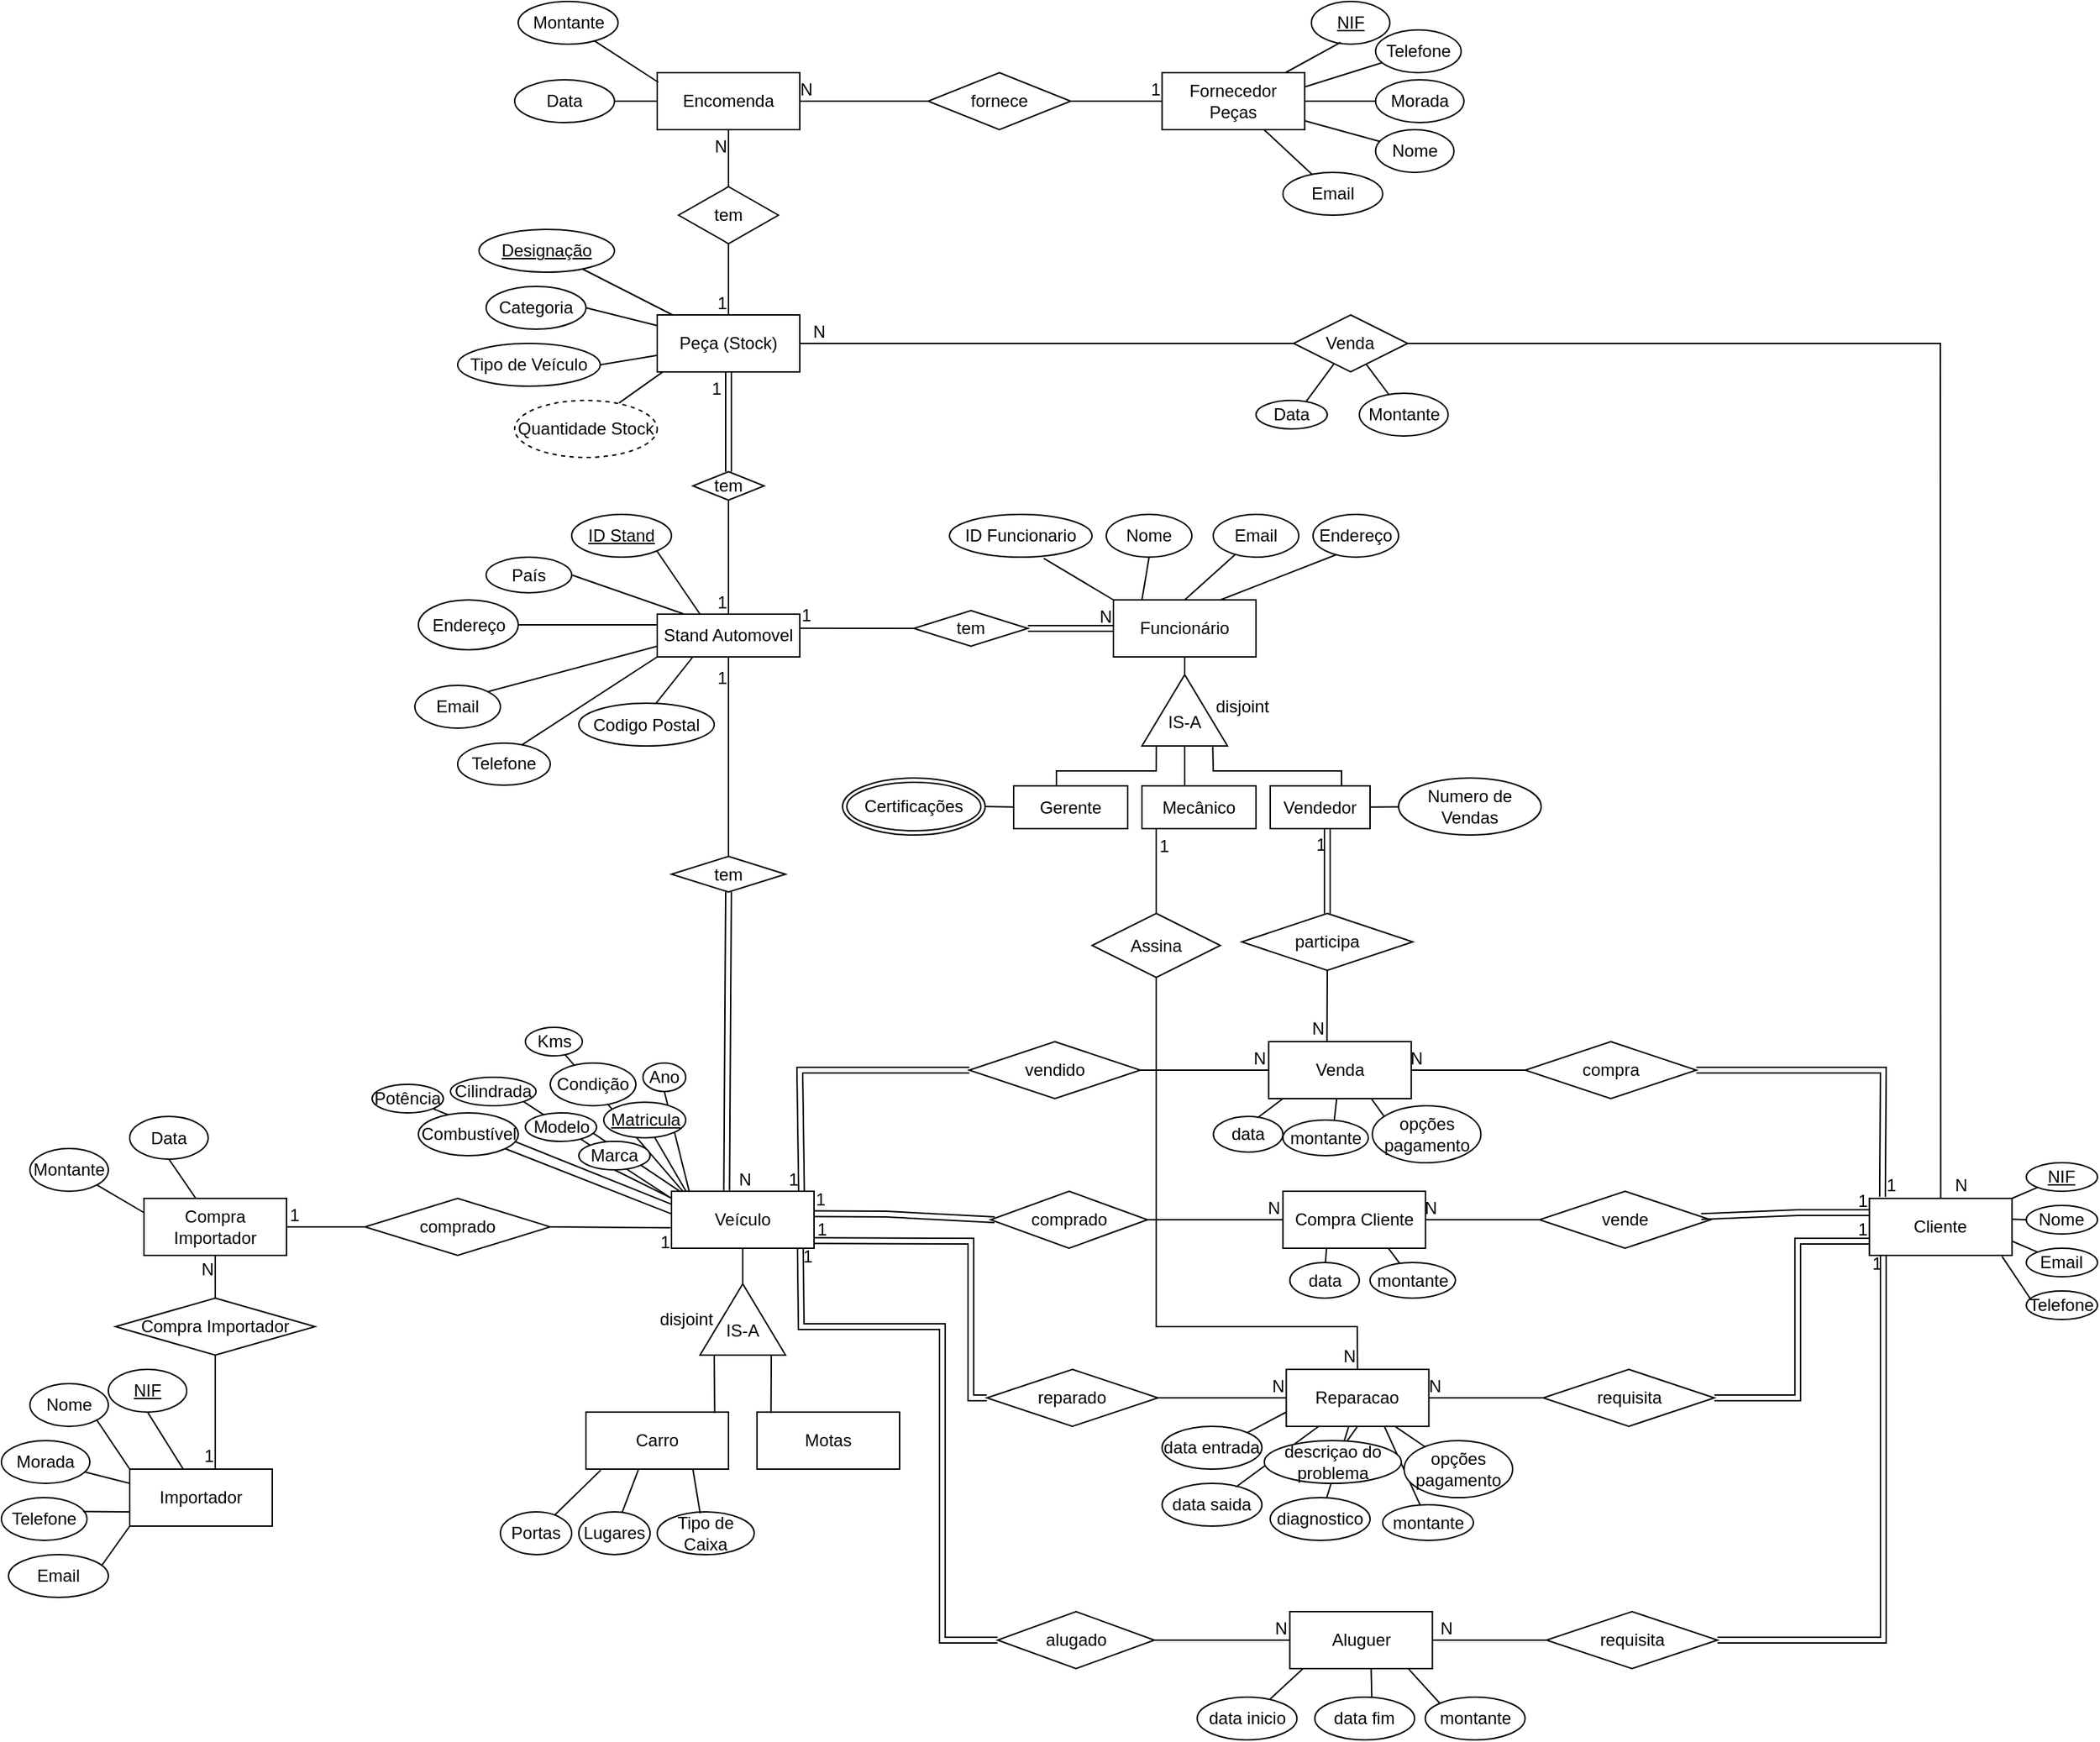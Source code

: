 <mxfile version="21.2.0" type="device">
  <diagram name="Página-1" id="VCgf69PL3OvALUBeky-a">
    <mxGraphModel dx="1206" dy="1313" grid="1" gridSize="10" guides="1" tooltips="1" connect="1" arrows="1" fold="1" page="1" pageScale="1" pageWidth="827" pageHeight="1169" math="0" shadow="0">
      <root>
        <mxCell id="0" />
        <mxCell id="1" parent="0" />
        <mxCell id="zt5y5ibWr3r5KMOLTcxi-2" value="Stand Automovel" style="whiteSpace=wrap;html=1;align=center;" parent="1" vertex="1">
          <mxGeometry x="160" y="90" width="100" height="30" as="geometry" />
        </mxCell>
        <mxCell id="zt5y5ibWr3r5KMOLTcxi-5" value="País" style="ellipse;whiteSpace=wrap;html=1;align=center;" parent="1" vertex="1">
          <mxGeometry x="40" y="50" width="60" height="25" as="geometry" />
        </mxCell>
        <mxCell id="zt5y5ibWr3r5KMOLTcxi-6" value="ID Stand" style="ellipse;whiteSpace=wrap;html=1;align=center;fontStyle=4;" parent="1" vertex="1">
          <mxGeometry x="100" y="20" width="70" height="30" as="geometry" />
        </mxCell>
        <mxCell id="zt5y5ibWr3r5KMOLTcxi-7" value="Endereço" style="ellipse;whiteSpace=wrap;html=1;align=center;" parent="1" vertex="1">
          <mxGeometry x="-7.5" y="80" width="70" height="35" as="geometry" />
        </mxCell>
        <mxCell id="zt5y5ibWr3r5KMOLTcxi-13" value="Codigo Postal" style="ellipse;whiteSpace=wrap;html=1;align=center;" parent="1" vertex="1">
          <mxGeometry x="105" y="152.5" width="95" height="30" as="geometry" />
        </mxCell>
        <mxCell id="zt5y5ibWr3r5KMOLTcxi-14" value="Funcionário" style="whiteSpace=wrap;html=1;align=center;" parent="1" vertex="1">
          <mxGeometry x="480" y="80" width="100" height="40" as="geometry" />
        </mxCell>
        <mxCell id="zt5y5ibWr3r5KMOLTcxi-15" value="Vendedor" style="whiteSpace=wrap;html=1;align=center;" parent="1" vertex="1">
          <mxGeometry x="590" y="210.5" width="70" height="30" as="geometry" />
        </mxCell>
        <mxCell id="zt5y5ibWr3r5KMOLTcxi-16" value="Mecânico" style="whiteSpace=wrap;html=1;align=center;" parent="1" vertex="1">
          <mxGeometry x="500" y="210.5" width="80" height="30" as="geometry" />
        </mxCell>
        <mxCell id="zt5y5ibWr3r5KMOLTcxi-17" value="Gerente" style="whiteSpace=wrap;html=1;align=center;" parent="1" vertex="1">
          <mxGeometry x="410" y="210.5" width="80" height="30" as="geometry" />
        </mxCell>
        <mxCell id="zt5y5ibWr3r5KMOLTcxi-18" value="ID Funcionario" style="ellipse;whiteSpace=wrap;html=1;align=center;" parent="1" vertex="1">
          <mxGeometry x="365" y="20" width="100" height="30" as="geometry" />
        </mxCell>
        <mxCell id="zt5y5ibWr3r5KMOLTcxi-19" value="Nome" style="ellipse;whiteSpace=wrap;html=1;align=center;" parent="1" vertex="1">
          <mxGeometry x="475" y="20" width="60" height="30" as="geometry" />
        </mxCell>
        <mxCell id="zt5y5ibWr3r5KMOLTcxi-20" value="Email" style="ellipse;whiteSpace=wrap;html=1;align=center;" parent="1" vertex="1">
          <mxGeometry x="550" y="20" width="60" height="30" as="geometry" />
        </mxCell>
        <mxCell id="zt5y5ibWr3r5KMOLTcxi-21" value="Endereço" style="ellipse;whiteSpace=wrap;html=1;align=center;" parent="1" vertex="1">
          <mxGeometry x="620" y="20" width="60" height="30" as="geometry" />
        </mxCell>
        <mxCell id="zt5y5ibWr3r5KMOLTcxi-22" value="" style="endArrow=none;html=1;rounded=0;exitX=1;exitY=1;exitDx=0;exitDy=0;" parent="1" source="zt5y5ibWr3r5KMOLTcxi-6" edge="1">
          <mxGeometry relative="1" as="geometry">
            <mxPoint x="330" y="270" as="sourcePoint" />
            <mxPoint x="190" y="90" as="targetPoint" />
          </mxGeometry>
        </mxCell>
        <mxCell id="zt5y5ibWr3r5KMOLTcxi-23" value="" style="endArrow=none;html=1;rounded=0;exitX=1;exitY=0.5;exitDx=0;exitDy=0;entryX=0.183;entryY=-0.008;entryDx=0;entryDy=0;entryPerimeter=0;" parent="1" source="zt5y5ibWr3r5KMOLTcxi-5" target="zt5y5ibWr3r5KMOLTcxi-2" edge="1">
          <mxGeometry relative="1" as="geometry">
            <mxPoint x="130" y="66" as="sourcePoint" />
            <mxPoint x="160" y="100" as="targetPoint" />
          </mxGeometry>
        </mxCell>
        <mxCell id="zt5y5ibWr3r5KMOLTcxi-24" value="" style="endArrow=none;html=1;rounded=0;exitX=1;exitY=0.5;exitDx=0;exitDy=0;entryX=0;entryY=0.25;entryDx=0;entryDy=0;" parent="1" source="zt5y5ibWr3r5KMOLTcxi-7" target="zt5y5ibWr3r5KMOLTcxi-2" edge="1">
          <mxGeometry relative="1" as="geometry">
            <mxPoint x="130" y="108" as="sourcePoint" />
            <mxPoint x="170" y="110" as="targetPoint" />
          </mxGeometry>
        </mxCell>
        <mxCell id="zt5y5ibWr3r5KMOLTcxi-25" value="" style="endArrow=none;html=1;rounded=0;entryX=0.25;entryY=1;entryDx=0;entryDy=0;exitX=0.569;exitY=0.006;exitDx=0;exitDy=0;exitPerimeter=0;" parent="1" source="zt5y5ibWr3r5KMOLTcxi-13" target="zt5y5ibWr3r5KMOLTcxi-2" edge="1">
          <mxGeometry relative="1" as="geometry">
            <mxPoint x="170" y="170" as="sourcePoint" />
            <mxPoint x="170" y="130" as="targetPoint" />
          </mxGeometry>
        </mxCell>
        <mxCell id="zt5y5ibWr3r5KMOLTcxi-29" value="" style="endArrow=none;html=1;rounded=0;exitX=0.661;exitY=1.028;exitDx=0;exitDy=0;exitPerimeter=0;entryX=0;entryY=0;entryDx=0;entryDy=0;" parent="1" source="zt5y5ibWr3r5KMOLTcxi-18" target="zt5y5ibWr3r5KMOLTcxi-14" edge="1">
          <mxGeometry relative="1" as="geometry">
            <mxPoint x="540" y="200" as="sourcePoint" />
            <mxPoint x="700" y="200" as="targetPoint" />
          </mxGeometry>
        </mxCell>
        <mxCell id="zt5y5ibWr3r5KMOLTcxi-30" value="" style="endArrow=none;html=1;rounded=0;exitX=0.5;exitY=1;exitDx=0;exitDy=0;" parent="1" source="zt5y5ibWr3r5KMOLTcxi-19" edge="1">
          <mxGeometry relative="1" as="geometry">
            <mxPoint x="426" y="41" as="sourcePoint" />
            <mxPoint x="500" y="80" as="targetPoint" />
          </mxGeometry>
        </mxCell>
        <mxCell id="zt5y5ibWr3r5KMOLTcxi-31" value="" style="endArrow=none;html=1;rounded=0;entryX=0.5;entryY=0;entryDx=0;entryDy=0;" parent="1" source="zt5y5ibWr3r5KMOLTcxi-20" target="zt5y5ibWr3r5KMOLTcxi-14" edge="1">
          <mxGeometry relative="1" as="geometry">
            <mxPoint x="493" y="43" as="sourcePoint" />
            <mxPoint x="507" y="91" as="targetPoint" />
          </mxGeometry>
        </mxCell>
        <mxCell id="zt5y5ibWr3r5KMOLTcxi-32" value="" style="endArrow=none;html=1;rounded=0;exitX=0.268;exitY=0.946;exitDx=0;exitDy=0;entryX=0.75;entryY=0;entryDx=0;entryDy=0;exitPerimeter=0;" parent="1" source="zt5y5ibWr3r5KMOLTcxi-21" target="zt5y5ibWr3r5KMOLTcxi-14" edge="1">
          <mxGeometry relative="1" as="geometry">
            <mxPoint x="549" y="35" as="sourcePoint" />
            <mxPoint x="527" y="88" as="targetPoint" />
          </mxGeometry>
        </mxCell>
        <mxCell id="zt5y5ibWr3r5KMOLTcxi-33" value="tem" style="shape=rhombus;perimeter=rhombusPerimeter;whiteSpace=wrap;html=1;align=center;" parent="1" vertex="1">
          <mxGeometry x="340" y="87.5" width="80" height="25" as="geometry" />
        </mxCell>
        <mxCell id="zt5y5ibWr3r5KMOLTcxi-36" value="" style="shape=link;html=1;rounded=0;exitX=1;exitY=0.5;exitDx=0;exitDy=0;entryX=0;entryY=0.5;entryDx=0;entryDy=0;" parent="1" source="zt5y5ibWr3r5KMOLTcxi-33" target="zt5y5ibWr3r5KMOLTcxi-14" edge="1">
          <mxGeometry relative="1" as="geometry">
            <mxPoint x="410" y="240" as="sourcePoint" />
            <mxPoint x="570" y="240" as="targetPoint" />
          </mxGeometry>
        </mxCell>
        <mxCell id="zt5y5ibWr3r5KMOLTcxi-37" value="N" style="resizable=0;html=1;whiteSpace=wrap;align=right;verticalAlign=bottom;" parent="zt5y5ibWr3r5KMOLTcxi-36" connectable="0" vertex="1">
          <mxGeometry x="1" relative="1" as="geometry" />
        </mxCell>
        <mxCell id="zt5y5ibWr3r5KMOLTcxi-38" value="" style="endArrow=none;html=1;rounded=0;entryX=0.995;entryY=0.329;entryDx=0;entryDy=0;exitX=0;exitY=0.5;exitDx=0;exitDy=0;entryPerimeter=0;" parent="1" source="zt5y5ibWr3r5KMOLTcxi-33" target="zt5y5ibWr3r5KMOLTcxi-2" edge="1">
          <mxGeometry relative="1" as="geometry">
            <mxPoint x="410" y="240" as="sourcePoint" />
            <mxPoint x="570" y="240" as="targetPoint" />
          </mxGeometry>
        </mxCell>
        <mxCell id="zt5y5ibWr3r5KMOLTcxi-39" value="1" style="resizable=0;html=1;whiteSpace=wrap;align=right;verticalAlign=bottom;" parent="zt5y5ibWr3r5KMOLTcxi-38" connectable="0" vertex="1">
          <mxGeometry x="1" relative="1" as="geometry">
            <mxPoint x="10" as="offset" />
          </mxGeometry>
        </mxCell>
        <mxCell id="zt5y5ibWr3r5KMOLTcxi-40" value="Veículo" style="whiteSpace=wrap;html=1;align=center;" parent="1" vertex="1">
          <mxGeometry x="170" y="495" width="100" height="40" as="geometry" />
        </mxCell>
        <mxCell id="zt5y5ibWr3r5KMOLTcxi-41" value="tem" style="shape=rhombus;perimeter=rhombusPerimeter;whiteSpace=wrap;html=1;align=center;" parent="1" vertex="1">
          <mxGeometry x="170" y="260" width="80" height="25" as="geometry" />
        </mxCell>
        <mxCell id="zt5y5ibWr3r5KMOLTcxi-42" value="" style="shape=link;html=1;rounded=0;exitX=0.5;exitY=1;exitDx=0;exitDy=0;entryX=0.387;entryY=-0.015;entryDx=0;entryDy=0;entryPerimeter=0;" parent="1" source="zt5y5ibWr3r5KMOLTcxi-41" target="zt5y5ibWr3r5KMOLTcxi-40" edge="1">
          <mxGeometry relative="1" as="geometry">
            <mxPoint x="402" y="317.5" as="sourcePoint" />
            <mxPoint x="210" y="310" as="targetPoint" />
          </mxGeometry>
        </mxCell>
        <mxCell id="zt5y5ibWr3r5KMOLTcxi-43" value="N" style="resizable=0;html=1;whiteSpace=wrap;align=right;verticalAlign=bottom;" parent="zt5y5ibWr3r5KMOLTcxi-42" connectable="0" vertex="1">
          <mxGeometry x="1" relative="1" as="geometry">
            <mxPoint x="19" y="1" as="offset" />
          </mxGeometry>
        </mxCell>
        <mxCell id="zt5y5ibWr3r5KMOLTcxi-44" value="" style="endArrow=none;html=1;rounded=0;entryX=0.5;entryY=1;entryDx=0;entryDy=0;" parent="1" source="zt5y5ibWr3r5KMOLTcxi-41" target="zt5y5ibWr3r5KMOLTcxi-2" edge="1">
          <mxGeometry relative="1" as="geometry">
            <mxPoint x="210" y="200" as="sourcePoint" />
            <mxPoint x="252" y="182.5" as="targetPoint" />
          </mxGeometry>
        </mxCell>
        <mxCell id="zt5y5ibWr3r5KMOLTcxi-45" value="1" style="resizable=0;html=1;whiteSpace=wrap;align=right;verticalAlign=bottom;" parent="zt5y5ibWr3r5KMOLTcxi-44" connectable="0" vertex="1">
          <mxGeometry x="1" relative="1" as="geometry">
            <mxPoint y="23" as="offset" />
          </mxGeometry>
        </mxCell>
        <mxCell id="zt5y5ibWr3r5KMOLTcxi-46" value="Cliente" style="whiteSpace=wrap;html=1;align=center;" parent="1" vertex="1">
          <mxGeometry x="1010.27" y="500" width="100" height="40" as="geometry" />
        </mxCell>
        <mxCell id="zt5y5ibWr3r5KMOLTcxi-47" value="comprado" style="shape=rhombus;perimeter=rhombusPerimeter;whiteSpace=wrap;html=1;align=center;" parent="1" vertex="1">
          <mxGeometry x="393.87" y="495" width="110" height="40" as="geometry" />
        </mxCell>
        <mxCell id="zt5y5ibWr3r5KMOLTcxi-51" value="" style="endArrow=none;html=1;rounded=0;exitX=1;exitY=0.5;exitDx=0;exitDy=0;entryX=0;entryY=0.5;entryDx=0;entryDy=0;" parent="1" source="zt5y5ibWr3r5KMOLTcxi-47" target="we2HOK8WG6Bkz6SWk1xe-30" edge="1">
          <mxGeometry relative="1" as="geometry">
            <mxPoint x="658.87" y="545" as="sourcePoint" />
            <mxPoint x="588.87" y="560" as="targetPoint" />
          </mxGeometry>
        </mxCell>
        <mxCell id="zt5y5ibWr3r5KMOLTcxi-52" value="N" style="resizable=0;html=1;whiteSpace=wrap;align=right;verticalAlign=bottom;" parent="zt5y5ibWr3r5KMOLTcxi-51" connectable="0" vertex="1">
          <mxGeometry x="1" relative="1" as="geometry" />
        </mxCell>
        <mxCell id="gbY_TiiRSt5Gn8giO8LK-1" value="Carro" style="whiteSpace=wrap;html=1;align=center;" parent="1" vertex="1">
          <mxGeometry x="110" y="650" width="100" height="40" as="geometry" />
        </mxCell>
        <mxCell id="gbY_TiiRSt5Gn8giO8LK-2" value="Motas" style="whiteSpace=wrap;html=1;align=center;" parent="1" vertex="1">
          <mxGeometry x="230" y="650" width="100" height="40" as="geometry" />
        </mxCell>
        <mxCell id="gbY_TiiRSt5Gn8giO8LK-6" value="Ano" style="ellipse;whiteSpace=wrap;html=1;align=center;" parent="1" vertex="1">
          <mxGeometry x="150" y="405" width="30" height="20" as="geometry" />
        </mxCell>
        <mxCell id="gbY_TiiRSt5Gn8giO8LK-10" value="Kms" style="ellipse;whiteSpace=wrap;html=1;align=center;" parent="1" vertex="1">
          <mxGeometry x="67.5" y="380" width="40" height="20" as="geometry" />
        </mxCell>
        <mxCell id="gbY_TiiRSt5Gn8giO8LK-11" value="Cilindrada" style="ellipse;whiteSpace=wrap;html=1;align=center;" parent="1" vertex="1">
          <mxGeometry x="15" y="415" width="60" height="20" as="geometry" />
        </mxCell>
        <mxCell id="gbY_TiiRSt5Gn8giO8LK-12" value="Potência" style="ellipse;whiteSpace=wrap;html=1;align=center;" parent="1" vertex="1">
          <mxGeometry x="-40" y="420" width="50" height="20" as="geometry" />
        </mxCell>
        <mxCell id="gbY_TiiRSt5Gn8giO8LK-16" value="Portas" style="ellipse;whiteSpace=wrap;html=1;align=center;" parent="1" vertex="1">
          <mxGeometry x="50" y="720" width="50" height="30" as="geometry" />
        </mxCell>
        <mxCell id="gbY_TiiRSt5Gn8giO8LK-17" value="Lugares" style="ellipse;whiteSpace=wrap;html=1;align=center;" parent="1" vertex="1">
          <mxGeometry x="105" y="720" width="50" height="30" as="geometry" />
        </mxCell>
        <mxCell id="gbY_TiiRSt5Gn8giO8LK-18" value="Tipo de Caixa" style="ellipse;whiteSpace=wrap;html=1;align=center;" parent="1" vertex="1">
          <mxGeometry x="160" y="720" width="68" height="30" as="geometry" />
        </mxCell>
        <mxCell id="gbY_TiiRSt5Gn8giO8LK-19" value="Peça (Stock)" style="whiteSpace=wrap;html=1;align=center;" parent="1" vertex="1">
          <mxGeometry x="160" y="-120" width="100" height="40" as="geometry" />
        </mxCell>
        <mxCell id="gbY_TiiRSt5Gn8giO8LK-20" value="Categoria" style="ellipse;whiteSpace=wrap;html=1;align=center;" parent="1" vertex="1">
          <mxGeometry x="40" y="-140" width="70" height="30" as="geometry" />
        </mxCell>
        <mxCell id="gbY_TiiRSt5Gn8giO8LK-21" value="&lt;u&gt;Designação&lt;/u&gt;" style="ellipse;whiteSpace=wrap;html=1;align=center;" parent="1" vertex="1">
          <mxGeometry x="35" y="-180" width="95" height="30" as="geometry" />
        </mxCell>
        <mxCell id="gbY_TiiRSt5Gn8giO8LK-23" value="Tipo de Veículo" style="ellipse;whiteSpace=wrap;html=1;align=center;" parent="1" vertex="1">
          <mxGeometry x="20" y="-100" width="100" height="30" as="geometry" />
        </mxCell>
        <mxCell id="gbY_TiiRSt5Gn8giO8LK-24" value="tem" style="shape=rhombus;perimeter=rhombusPerimeter;whiteSpace=wrap;html=1;align=center;" parent="1" vertex="1">
          <mxGeometry x="185" y="-10" width="50" height="20" as="geometry" />
        </mxCell>
        <mxCell id="gbY_TiiRSt5Gn8giO8LK-25" value="" style="endArrow=none;html=1;rounded=0;exitX=0.5;exitY=1;exitDx=0;exitDy=0;entryX=0.5;entryY=0;entryDx=0;entryDy=0;" parent="1" source="gbY_TiiRSt5Gn8giO8LK-24" target="zt5y5ibWr3r5KMOLTcxi-2" edge="1">
          <mxGeometry relative="1" as="geometry">
            <mxPoint x="300" y="80" as="sourcePoint" />
            <mxPoint x="460" y="80" as="targetPoint" />
          </mxGeometry>
        </mxCell>
        <mxCell id="gbY_TiiRSt5Gn8giO8LK-26" value="1" style="resizable=0;html=1;whiteSpace=wrap;align=right;verticalAlign=bottom;" parent="gbY_TiiRSt5Gn8giO8LK-25" connectable="0" vertex="1">
          <mxGeometry x="1" relative="1" as="geometry" />
        </mxCell>
        <mxCell id="gbY_TiiRSt5Gn8giO8LK-27" value="" style="shape=link;html=1;rounded=0;exitX=0.5;exitY=0;exitDx=0;exitDy=0;" parent="1" source="gbY_TiiRSt5Gn8giO8LK-24" target="gbY_TiiRSt5Gn8giO8LK-19" edge="1">
          <mxGeometry relative="1" as="geometry">
            <mxPoint x="220" y="-20" as="sourcePoint" />
            <mxPoint x="460" y="80" as="targetPoint" />
          </mxGeometry>
        </mxCell>
        <mxCell id="gbY_TiiRSt5Gn8giO8LK-28" value="1" style="resizable=0;html=1;whiteSpace=wrap;align=right;verticalAlign=bottom;" parent="gbY_TiiRSt5Gn8giO8LK-27" connectable="0" vertex="1">
          <mxGeometry x="1" relative="1" as="geometry">
            <mxPoint x="-4" y="20" as="offset" />
          </mxGeometry>
        </mxCell>
        <mxCell id="gbY_TiiRSt5Gn8giO8LK-34" value="&lt;u&gt;NIF&lt;/u&gt;" style="ellipse;whiteSpace=wrap;html=1;align=center;" parent="1" vertex="1">
          <mxGeometry x="1120.27" y="475" width="50" height="20" as="geometry" />
        </mxCell>
        <mxCell id="gbY_TiiRSt5Gn8giO8LK-35" value="Nome" style="ellipse;whiteSpace=wrap;html=1;align=center;" parent="1" vertex="1">
          <mxGeometry x="1120.27" y="505" width="50" height="20" as="geometry" />
        </mxCell>
        <mxCell id="gbY_TiiRSt5Gn8giO8LK-36" value="Email" style="ellipse;whiteSpace=wrap;html=1;align=center;" parent="1" vertex="1">
          <mxGeometry x="1120.27" y="535" width="50" height="20" as="geometry" />
        </mxCell>
        <mxCell id="gbY_TiiRSt5Gn8giO8LK-37" value="Telefone" style="ellipse;whiteSpace=wrap;html=1;align=center;" parent="1" vertex="1">
          <mxGeometry x="1120.27" y="565" width="50" height="20" as="geometry" />
        </mxCell>
        <mxCell id="Aexd7uTW9hokMQI632v1-1" value="" style="endArrow=none;html=1;rounded=0;exitX=1;exitY=0.5;exitDx=0;exitDy=0;" parent="1" source="gbY_TiiRSt5Gn8giO8LK-23" target="gbY_TiiRSt5Gn8giO8LK-19" edge="1">
          <mxGeometry width="50" height="50" relative="1" as="geometry">
            <mxPoint x="260" y="-20" as="sourcePoint" />
            <mxPoint x="310" y="-70" as="targetPoint" />
          </mxGeometry>
        </mxCell>
        <mxCell id="Aexd7uTW9hokMQI632v1-2" value="" style="endArrow=none;html=1;rounded=0;exitX=1;exitY=0.5;exitDx=0;exitDy=0;" parent="1" source="gbY_TiiRSt5Gn8giO8LK-20" target="gbY_TiiRSt5Gn8giO8LK-19" edge="1">
          <mxGeometry width="50" height="50" relative="1" as="geometry">
            <mxPoint x="260" y="-20" as="sourcePoint" />
            <mxPoint x="310" y="-70" as="targetPoint" />
          </mxGeometry>
        </mxCell>
        <mxCell id="Aexd7uTW9hokMQI632v1-3" value="" style="endArrow=none;html=1;rounded=0;" parent="1" source="gbY_TiiRSt5Gn8giO8LK-19" target="gbY_TiiRSt5Gn8giO8LK-21" edge="1">
          <mxGeometry width="50" height="50" relative="1" as="geometry">
            <mxPoint x="260" y="-20" as="sourcePoint" />
            <mxPoint x="80" y="-140" as="targetPoint" />
          </mxGeometry>
        </mxCell>
        <mxCell id="Aexd7uTW9hokMQI632v1-5" value="vendido" style="shape=rhombus;perimeter=rhombusPerimeter;whiteSpace=wrap;html=1;align=center;" parent="1" vertex="1">
          <mxGeometry x="378.87" y="390" width="120" height="40" as="geometry" />
        </mxCell>
        <mxCell id="Aexd7uTW9hokMQI632v1-6" value="reparado" style="shape=rhombus;perimeter=rhombusPerimeter;whiteSpace=wrap;html=1;align=center;" parent="1" vertex="1">
          <mxGeometry x="391.23" y="620" width="120" height="40" as="geometry" />
        </mxCell>
        <mxCell id="Befw7P-xMz1MCKb4ssnZ-1" value="" style="endArrow=none;html=1;rounded=0;exitX=1;exitY=0.5;exitDx=0;exitDy=0;entryX=0;entryY=0.5;entryDx=0;entryDy=0;" parent="1" source="Aexd7uTW9hokMQI632v1-5" target="we2HOK8WG6Bkz6SWk1xe-12" edge="1">
          <mxGeometry relative="1" as="geometry">
            <mxPoint x="498.87" y="480" as="sourcePoint" />
            <mxPoint x="618.87" y="550" as="targetPoint" />
          </mxGeometry>
        </mxCell>
        <mxCell id="Befw7P-xMz1MCKb4ssnZ-2" value="N" style="resizable=0;html=1;whiteSpace=wrap;align=right;verticalAlign=bottom;" parent="Befw7P-xMz1MCKb4ssnZ-1" connectable="0" vertex="1">
          <mxGeometry x="1" relative="1" as="geometry">
            <mxPoint as="offset" />
          </mxGeometry>
        </mxCell>
        <mxCell id="Befw7P-xMz1MCKb4ssnZ-3" value="" style="endArrow=none;html=1;rounded=0;exitX=1;exitY=0.5;exitDx=0;exitDy=0;entryX=0;entryY=0.5;entryDx=0;entryDy=0;" parent="1" source="Aexd7uTW9hokMQI632v1-6" target="we2HOK8WG6Bkz6SWk1xe-37" edge="1">
          <mxGeometry relative="1" as="geometry">
            <mxPoint x="471.23" y="660" as="sourcePoint" />
            <mxPoint x="631.23" y="660" as="targetPoint" />
          </mxGeometry>
        </mxCell>
        <mxCell id="Befw7P-xMz1MCKb4ssnZ-4" value="N" style="resizable=0;html=1;whiteSpace=wrap;align=right;verticalAlign=bottom;" parent="Befw7P-xMz1MCKb4ssnZ-3" connectable="0" vertex="1">
          <mxGeometry x="1" relative="1" as="geometry" />
        </mxCell>
        <mxCell id="Befw7P-xMz1MCKb4ssnZ-9" value="tem" style="shape=rhombus;perimeter=rhombusPerimeter;whiteSpace=wrap;html=1;align=center;" parent="1" vertex="1">
          <mxGeometry x="175" y="-210" width="70" height="40" as="geometry" />
        </mxCell>
        <mxCell id="Befw7P-xMz1MCKb4ssnZ-10" value="Fornecedor Peças" style="whiteSpace=wrap;html=1;align=center;" parent="1" vertex="1">
          <mxGeometry x="514.14" y="-290" width="100" height="40" as="geometry" />
        </mxCell>
        <mxCell id="Befw7P-xMz1MCKb4ssnZ-13" value="" style="endArrow=none;html=1;rounded=0;exitX=0.5;exitY=1;exitDx=0;exitDy=0;entryX=0.5;entryY=0;entryDx=0;entryDy=0;" parent="1" source="Befw7P-xMz1MCKb4ssnZ-9" target="gbY_TiiRSt5Gn8giO8LK-19" edge="1">
          <mxGeometry relative="1" as="geometry">
            <mxPoint x="360" y="-130" as="sourcePoint" />
            <mxPoint x="520" y="-130" as="targetPoint" />
          </mxGeometry>
        </mxCell>
        <mxCell id="Befw7P-xMz1MCKb4ssnZ-14" value="1" style="resizable=0;html=1;whiteSpace=wrap;align=right;verticalAlign=bottom;" parent="Befw7P-xMz1MCKb4ssnZ-13" connectable="0" vertex="1">
          <mxGeometry x="1" relative="1" as="geometry" />
        </mxCell>
        <mxCell id="A150OmAGRKWfwkYQP6ig-1" value="&lt;br&gt;IS-A" style="triangle;whiteSpace=wrap;html=1;direction=north;" parent="1" vertex="1">
          <mxGeometry x="190" y="560" width="60" height="50" as="geometry" />
        </mxCell>
        <mxCell id="A150OmAGRKWfwkYQP6ig-3" value="" style="endArrow=none;html=1;rounded=0;exitX=1;exitY=0.5;exitDx=0;exitDy=0;entryX=0.5;entryY=1;entryDx=0;entryDy=0;" parent="1" source="A150OmAGRKWfwkYQP6ig-1" target="zt5y5ibWr3r5KMOLTcxi-40" edge="1">
          <mxGeometry width="50" height="50" relative="1" as="geometry">
            <mxPoint x="260" y="610" as="sourcePoint" />
            <mxPoint x="310" y="560" as="targetPoint" />
          </mxGeometry>
        </mxCell>
        <mxCell id="A150OmAGRKWfwkYQP6ig-4" value="" style="endArrow=none;html=1;rounded=0;exitX=0.903;exitY=0.017;exitDx=0;exitDy=0;exitPerimeter=0;" parent="1" source="gbY_TiiRSt5Gn8giO8LK-1" edge="1">
          <mxGeometry width="50" height="50" relative="1" as="geometry">
            <mxPoint x="270" y="650" as="sourcePoint" />
            <mxPoint x="200" y="610" as="targetPoint" />
          </mxGeometry>
        </mxCell>
        <mxCell id="A150OmAGRKWfwkYQP6ig-5" value="" style="endArrow=none;html=1;rounded=0;exitX=0.098;exitY=0.017;exitDx=0;exitDy=0;exitPerimeter=0;" parent="1" source="gbY_TiiRSt5Gn8giO8LK-2" edge="1">
          <mxGeometry width="50" height="50" relative="1" as="geometry">
            <mxPoint x="270" y="650" as="sourcePoint" />
            <mxPoint x="240" y="610" as="targetPoint" />
          </mxGeometry>
        </mxCell>
        <mxCell id="A150OmAGRKWfwkYQP6ig-11" value="&lt;br&gt;IS-A" style="triangle;whiteSpace=wrap;html=1;direction=north;" parent="1" vertex="1">
          <mxGeometry x="500" y="132.5" width="60" height="50" as="geometry" />
        </mxCell>
        <mxCell id="A150OmAGRKWfwkYQP6ig-12" value="" style="endArrow=none;html=1;rounded=0;exitX=1;exitY=0.5;exitDx=0;exitDy=0;entryX=0.5;entryY=1;entryDx=0;entryDy=0;" parent="1" source="A150OmAGRKWfwkYQP6ig-11" edge="1">
          <mxGeometry width="50" height="50" relative="1" as="geometry">
            <mxPoint x="570" y="195" as="sourcePoint" />
            <mxPoint x="530" y="120" as="targetPoint" />
          </mxGeometry>
        </mxCell>
        <mxCell id="A150OmAGRKWfwkYQP6ig-13" value="" style="endArrow=none;html=1;rounded=0;exitX=0.375;exitY=-0.017;exitDx=0;exitDy=0;exitPerimeter=0;entryX=0.004;entryY=0.168;entryDx=0;entryDy=0;entryPerimeter=0;" parent="1" source="zt5y5ibWr3r5KMOLTcxi-17" target="A150OmAGRKWfwkYQP6ig-11" edge="1">
          <mxGeometry width="50" height="50" relative="1" as="geometry">
            <mxPoint x="440" y="205" as="sourcePoint" />
            <mxPoint x="440" y="164" as="targetPoint" />
            <Array as="points">
              <mxPoint x="440" y="200" />
              <mxPoint x="510" y="200" />
            </Array>
          </mxGeometry>
        </mxCell>
        <mxCell id="A150OmAGRKWfwkYQP6ig-14" value="" style="endArrow=none;html=1;rounded=0;entryX=0;entryY=0.5;entryDx=0;entryDy=0;" parent="1" target="A150OmAGRKWfwkYQP6ig-11" edge="1">
          <mxGeometry width="50" height="50" relative="1" as="geometry">
            <mxPoint x="530" y="210" as="sourcePoint" />
            <mxPoint x="530" y="190" as="targetPoint" />
          </mxGeometry>
        </mxCell>
        <mxCell id="A150OmAGRKWfwkYQP6ig-15" value="" style="endArrow=none;html=1;rounded=0;entryX=-0.012;entryY=0.828;entryDx=0;entryDy=0;entryPerimeter=0;" parent="1" target="A150OmAGRKWfwkYQP6ig-11" edge="1">
          <mxGeometry width="50" height="50" relative="1" as="geometry">
            <mxPoint x="640" y="210" as="sourcePoint" />
            <mxPoint x="450" y="240" as="targetPoint" />
            <Array as="points">
              <mxPoint x="640" y="200" />
              <mxPoint x="550" y="200" />
            </Array>
          </mxGeometry>
        </mxCell>
        <mxCell id="A150OmAGRKWfwkYQP6ig-16" value="alugado" style="rhombus;whiteSpace=wrap;html=1;" parent="1" vertex="1">
          <mxGeometry x="398.73" y="790" width="110" height="40" as="geometry" />
        </mxCell>
        <mxCell id="A150OmAGRKWfwkYQP6ig-19" value="" style="endArrow=none;html=1;rounded=0;exitX=1;exitY=0.5;exitDx=0;exitDy=0;entryX=0;entryY=0.5;entryDx=0;entryDy=0;" parent="1" source="A150OmAGRKWfwkYQP6ig-16" target="we2HOK8WG6Bkz6SWk1xe-38" edge="1">
          <mxGeometry relative="1" as="geometry">
            <mxPoint x="423.73" y="820" as="sourcePoint" />
            <mxPoint x="573.73" y="830" as="targetPoint" />
          </mxGeometry>
        </mxCell>
        <mxCell id="A150OmAGRKWfwkYQP6ig-20" value="N" style="resizable=0;html=1;whiteSpace=wrap;align=right;verticalAlign=bottom;" parent="A150OmAGRKWfwkYQP6ig-19" connectable="0" vertex="1">
          <mxGeometry x="1" relative="1" as="geometry">
            <mxPoint as="offset" />
          </mxGeometry>
        </mxCell>
        <mxCell id="A150OmAGRKWfwkYQP6ig-21" value="comprado" style="shape=rhombus;perimeter=rhombusPerimeter;whiteSpace=wrap;html=1;align=center;" parent="1" vertex="1">
          <mxGeometry x="-45" y="500" width="130" height="40" as="geometry" />
        </mxCell>
        <mxCell id="A150OmAGRKWfwkYQP6ig-22" value="" style="endArrow=none;html=1;rounded=0;entryX=-0.007;entryY=0.641;entryDx=0;entryDy=0;exitX=1;exitY=0.5;exitDx=0;exitDy=0;entryPerimeter=0;" parent="1" source="A150OmAGRKWfwkYQP6ig-21" target="zt5y5ibWr3r5KMOLTcxi-40" edge="1">
          <mxGeometry relative="1" as="geometry">
            <mxPoint x="50" y="630" as="sourcePoint" />
            <mxPoint x="210" y="630" as="targetPoint" />
          </mxGeometry>
        </mxCell>
        <mxCell id="A150OmAGRKWfwkYQP6ig-23" value="1" style="resizable=0;html=1;whiteSpace=wrap;align=right;verticalAlign=bottom;" parent="A150OmAGRKWfwkYQP6ig-22" connectable="0" vertex="1">
          <mxGeometry x="1" relative="1" as="geometry">
            <mxPoint x="1" y="19" as="offset" />
          </mxGeometry>
        </mxCell>
        <mxCell id="A150OmAGRKWfwkYQP6ig-24" value="Importador" style="whiteSpace=wrap;html=1;align=center;" parent="1" vertex="1">
          <mxGeometry x="-210" y="690" width="100" height="40" as="geometry" />
        </mxCell>
        <mxCell id="A150OmAGRKWfwkYQP6ig-30" value="" style="endArrow=none;html=1;rounded=0;exitX=1;exitY=0;exitDx=0;exitDy=0;" parent="1" source="zt5y5ibWr3r5KMOLTcxi-46" target="gbY_TiiRSt5Gn8giO8LK-34" edge="1">
          <mxGeometry relative="1" as="geometry">
            <mxPoint x="1000.27" y="535" as="sourcePoint" />
            <mxPoint x="1160.27" y="535" as="targetPoint" />
          </mxGeometry>
        </mxCell>
        <mxCell id="A150OmAGRKWfwkYQP6ig-31" value="" style="endArrow=none;html=1;rounded=0;exitX=0.93;exitY=1.017;exitDx=0;exitDy=0;exitPerimeter=0;entryX=0.06;entryY=0.283;entryDx=0;entryDy=0;entryPerimeter=0;" parent="1" source="zt5y5ibWr3r5KMOLTcxi-46" target="gbY_TiiRSt5Gn8giO8LK-37" edge="1">
          <mxGeometry relative="1" as="geometry">
            <mxPoint x="1000.27" y="535" as="sourcePoint" />
            <mxPoint x="1160.27" y="535" as="targetPoint" />
          </mxGeometry>
        </mxCell>
        <mxCell id="A150OmAGRKWfwkYQP6ig-32" value="" style="endArrow=none;html=1;rounded=0;exitX=0.999;exitY=0.367;exitDx=0;exitDy=0;exitPerimeter=0;entryX=0;entryY=0.5;entryDx=0;entryDy=0;" parent="1" source="zt5y5ibWr3r5KMOLTcxi-46" target="gbY_TiiRSt5Gn8giO8LK-35" edge="1">
          <mxGeometry relative="1" as="geometry">
            <mxPoint x="1000.27" y="535" as="sourcePoint" />
            <mxPoint x="1160.27" y="535" as="targetPoint" />
          </mxGeometry>
        </mxCell>
        <mxCell id="A150OmAGRKWfwkYQP6ig-33" value="" style="endArrow=none;html=1;rounded=0;exitX=1;exitY=0.75;exitDx=0;exitDy=0;" parent="1" source="zt5y5ibWr3r5KMOLTcxi-46" target="gbY_TiiRSt5Gn8giO8LK-36" edge="1">
          <mxGeometry relative="1" as="geometry">
            <mxPoint x="1000.27" y="535" as="sourcePoint" />
            <mxPoint x="1160.27" y="535" as="targetPoint" />
          </mxGeometry>
        </mxCell>
        <mxCell id="A150OmAGRKWfwkYQP6ig-35" value="" style="endArrow=none;html=1;rounded=0;exitX=0.75;exitY=1;exitDx=0;exitDy=0;entryX=0.443;entryY=0.036;entryDx=0;entryDy=0;entryPerimeter=0;" parent="1" source="gbY_TiiRSt5Gn8giO8LK-1" target="gbY_TiiRSt5Gn8giO8LK-18" edge="1">
          <mxGeometry relative="1" as="geometry">
            <mxPoint x="180" y="770" as="sourcePoint" />
            <mxPoint x="340" y="770" as="targetPoint" />
          </mxGeometry>
        </mxCell>
        <mxCell id="A150OmAGRKWfwkYQP6ig-36" value="" style="endArrow=none;html=1;rounded=0;exitX=0.369;exitY=1.001;exitDx=0;exitDy=0;exitPerimeter=0;" parent="1" source="gbY_TiiRSt5Gn8giO8LK-1" target="gbY_TiiRSt5Gn8giO8LK-17" edge="1">
          <mxGeometry relative="1" as="geometry">
            <mxPoint x="180" y="770" as="sourcePoint" />
            <mxPoint x="340" y="770" as="targetPoint" />
          </mxGeometry>
        </mxCell>
        <mxCell id="A150OmAGRKWfwkYQP6ig-37" value="" style="endArrow=none;html=1;rounded=0;exitX=0.104;exitY=1.017;exitDx=0;exitDy=0;exitPerimeter=0;" parent="1" source="gbY_TiiRSt5Gn8giO8LK-1" target="gbY_TiiRSt5Gn8giO8LK-16" edge="1">
          <mxGeometry relative="1" as="geometry">
            <mxPoint x="180" y="770" as="sourcePoint" />
            <mxPoint x="340" y="770" as="targetPoint" />
          </mxGeometry>
        </mxCell>
        <mxCell id="A150OmAGRKWfwkYQP6ig-42" value="Nome" style="ellipse;whiteSpace=wrap;html=1;align=center;" parent="1" vertex="1">
          <mxGeometry x="663.87" y="-250" width="55" height="30" as="geometry" />
        </mxCell>
        <mxCell id="A150OmAGRKWfwkYQP6ig-43" value="Morada" style="ellipse;whiteSpace=wrap;html=1;align=center;" parent="1" vertex="1">
          <mxGeometry x="663.87" y="-285" width="62" height="30" as="geometry" />
        </mxCell>
        <mxCell id="A150OmAGRKWfwkYQP6ig-44" value="Telefone" style="ellipse;whiteSpace=wrap;html=1;align=center;" parent="1" vertex="1">
          <mxGeometry x="663.87" y="-320" width="60" height="30" as="geometry" />
        </mxCell>
        <mxCell id="A150OmAGRKWfwkYQP6ig-45" value="Email" style="ellipse;whiteSpace=wrap;html=1;align=center;" parent="1" vertex="1">
          <mxGeometry x="598.87" y="-220" width="70" height="30" as="geometry" />
        </mxCell>
        <mxCell id="A150OmAGRKWfwkYQP6ig-46" value="Nome" style="ellipse;whiteSpace=wrap;html=1;align=center;" parent="1" vertex="1">
          <mxGeometry x="-280" y="630" width="55" height="30" as="geometry" />
        </mxCell>
        <mxCell id="A150OmAGRKWfwkYQP6ig-47" value="Morada" style="ellipse;whiteSpace=wrap;html=1;align=center;" parent="1" vertex="1">
          <mxGeometry x="-300" y="670" width="62" height="30" as="geometry" />
        </mxCell>
        <mxCell id="A150OmAGRKWfwkYQP6ig-48" value="Telefone" style="ellipse;whiteSpace=wrap;html=1;align=center;" parent="1" vertex="1">
          <mxGeometry x="-300" y="710" width="60" height="30" as="geometry" />
        </mxCell>
        <mxCell id="A150OmAGRKWfwkYQP6ig-49" value="Email" style="ellipse;whiteSpace=wrap;html=1;align=center;" parent="1" vertex="1">
          <mxGeometry x="-295" y="750" width="70" height="30" as="geometry" />
        </mxCell>
        <mxCell id="A150OmAGRKWfwkYQP6ig-50" value="" style="endArrow=none;html=1;rounded=0;exitX=0.939;exitY=0.237;exitDx=0;exitDy=0;exitPerimeter=0;entryX=0;entryY=1;entryDx=0;entryDy=0;" parent="1" source="A150OmAGRKWfwkYQP6ig-49" target="A150OmAGRKWfwkYQP6ig-24" edge="1">
          <mxGeometry relative="1" as="geometry">
            <mxPoint x="-60" y="640" as="sourcePoint" />
            <mxPoint x="100" y="640" as="targetPoint" />
          </mxGeometry>
        </mxCell>
        <mxCell id="A150OmAGRKWfwkYQP6ig-51" value="" style="endArrow=none;html=1;rounded=0;exitX=0.955;exitY=0.323;exitDx=0;exitDy=0;exitPerimeter=0;entryX=0;entryY=0.75;entryDx=0;entryDy=0;" parent="1" source="A150OmAGRKWfwkYQP6ig-48" target="A150OmAGRKWfwkYQP6ig-24" edge="1">
          <mxGeometry relative="1" as="geometry">
            <mxPoint x="-220" y="690" as="sourcePoint" />
            <mxPoint x="-60" y="690" as="targetPoint" />
          </mxGeometry>
        </mxCell>
        <mxCell id="A150OmAGRKWfwkYQP6ig-52" value="" style="endArrow=none;html=1;rounded=0;entryX=0;entryY=0.25;entryDx=0;entryDy=0;" parent="1" source="A150OmAGRKWfwkYQP6ig-47" target="A150OmAGRKWfwkYQP6ig-24" edge="1">
          <mxGeometry relative="1" as="geometry">
            <mxPoint x="-220" y="690" as="sourcePoint" />
            <mxPoint x="-60" y="690" as="targetPoint" />
          </mxGeometry>
        </mxCell>
        <mxCell id="A150OmAGRKWfwkYQP6ig-53" value="" style="endArrow=none;html=1;rounded=0;exitX=1;exitY=1;exitDx=0;exitDy=0;" parent="1" source="A150OmAGRKWfwkYQP6ig-46" edge="1">
          <mxGeometry relative="1" as="geometry">
            <mxPoint x="-220" y="690" as="sourcePoint" />
            <mxPoint x="-210" y="690" as="targetPoint" />
          </mxGeometry>
        </mxCell>
        <mxCell id="A150OmAGRKWfwkYQP6ig-54" value="" style="endArrow=none;html=1;rounded=0;" parent="1" source="A150OmAGRKWfwkYQP6ig-42" target="Befw7P-xMz1MCKb4ssnZ-10" edge="1">
          <mxGeometry relative="1" as="geometry">
            <mxPoint x="504.14" y="-300" as="sourcePoint" />
            <mxPoint x="664.14" y="-300" as="targetPoint" />
          </mxGeometry>
        </mxCell>
        <mxCell id="A150OmAGRKWfwkYQP6ig-55" value="" style="endArrow=none;html=1;rounded=0;exitX=0;exitY=0.5;exitDx=0;exitDy=0;" parent="1" source="A150OmAGRKWfwkYQP6ig-43" target="Befw7P-xMz1MCKb4ssnZ-10" edge="1">
          <mxGeometry relative="1" as="geometry">
            <mxPoint x="504.14" y="-300" as="sourcePoint" />
            <mxPoint x="664.14" y="-300" as="targetPoint" />
          </mxGeometry>
        </mxCell>
        <mxCell id="A150OmAGRKWfwkYQP6ig-56" value="" style="endArrow=none;html=1;rounded=0;entryX=1;entryY=0.25;entryDx=0;entryDy=0;" parent="1" source="A150OmAGRKWfwkYQP6ig-44" target="Befw7P-xMz1MCKb4ssnZ-10" edge="1">
          <mxGeometry relative="1" as="geometry">
            <mxPoint x="504.14" y="-300" as="sourcePoint" />
            <mxPoint x="664.14" y="-300" as="targetPoint" />
          </mxGeometry>
        </mxCell>
        <mxCell id="A150OmAGRKWfwkYQP6ig-57" value="" style="endArrow=none;html=1;rounded=0;" parent="1" source="Befw7P-xMz1MCKb4ssnZ-10" target="A150OmAGRKWfwkYQP6ig-45" edge="1">
          <mxGeometry relative="1" as="geometry">
            <mxPoint x="614.14" y="-290" as="sourcePoint" />
            <mxPoint x="664.14" y="-300" as="targetPoint" />
          </mxGeometry>
        </mxCell>
        <mxCell id="we2HOK8WG6Bkz6SWk1xe-1" value="&lt;u&gt;NIF&lt;/u&gt;" style="ellipse;whiteSpace=wrap;html=1;align=center;" parent="1" vertex="1">
          <mxGeometry x="618.87" y="-340" width="55" height="30" as="geometry" />
        </mxCell>
        <mxCell id="we2HOK8WG6Bkz6SWk1xe-2" value="" style="endArrow=none;html=1;rounded=0;exitX=0.374;exitY=0.958;exitDx=0;exitDy=0;exitPerimeter=0;" parent="1" source="we2HOK8WG6Bkz6SWk1xe-1" target="Befw7P-xMz1MCKb4ssnZ-10" edge="1">
          <mxGeometry width="50" height="50" relative="1" as="geometry">
            <mxPoint x="704.14" y="-290" as="sourcePoint" />
            <mxPoint x="617.14" y="-270" as="targetPoint" />
          </mxGeometry>
        </mxCell>
        <mxCell id="we2HOK8WG6Bkz6SWk1xe-4" value="&lt;u&gt;NIF&lt;/u&gt;" style="ellipse;whiteSpace=wrap;html=1;align=center;" parent="1" vertex="1">
          <mxGeometry x="-225" y="620" width="55" height="30" as="geometry" />
        </mxCell>
        <mxCell id="we2HOK8WG6Bkz6SWk1xe-5" value="" style="endArrow=none;html=1;rounded=0;exitX=0.5;exitY=1;exitDx=0;exitDy=0;" parent="1" source="we2HOK8WG6Bkz6SWk1xe-4" target="A150OmAGRKWfwkYQP6ig-24" edge="1">
          <mxGeometry width="50" height="50" relative="1" as="geometry">
            <mxPoint x="470" y="560" as="sourcePoint" />
            <mxPoint x="520" y="510" as="targetPoint" />
          </mxGeometry>
        </mxCell>
        <mxCell id="we2HOK8WG6Bkz6SWk1xe-6" value="Email" style="ellipse;whiteSpace=wrap;html=1;align=center;" parent="1" vertex="1">
          <mxGeometry x="-10" y="140" width="60" height="30" as="geometry" />
        </mxCell>
        <mxCell id="we2HOK8WG6Bkz6SWk1xe-7" value="Telefone" style="ellipse;whiteSpace=wrap;html=1;align=center;" parent="1" vertex="1">
          <mxGeometry x="20" y="180.5" width="65" height="29.5" as="geometry" />
        </mxCell>
        <mxCell id="we2HOK8WG6Bkz6SWk1xe-8" value="" style="endArrow=none;html=1;rounded=0;exitX=1;exitY=0;exitDx=0;exitDy=0;entryX=0;entryY=0.75;entryDx=0;entryDy=0;" parent="1" source="we2HOK8WG6Bkz6SWk1xe-6" target="zt5y5ibWr3r5KMOLTcxi-2" edge="1">
          <mxGeometry width="50" height="50" relative="1" as="geometry">
            <mxPoint x="280" y="190" as="sourcePoint" />
            <mxPoint x="330" y="140" as="targetPoint" />
          </mxGeometry>
        </mxCell>
        <mxCell id="we2HOK8WG6Bkz6SWk1xe-9" value="" style="endArrow=none;html=1;rounded=0;entryX=0;entryY=1;entryDx=0;entryDy=0;exitX=0.689;exitY=0.049;exitDx=0;exitDy=0;exitPerimeter=0;" parent="1" source="we2HOK8WG6Bkz6SWk1xe-7" target="zt5y5ibWr3r5KMOLTcxi-2" edge="1">
          <mxGeometry width="50" height="50" relative="1" as="geometry">
            <mxPoint x="70" y="180" as="sourcePoint" />
            <mxPoint x="330" y="140" as="targetPoint" />
          </mxGeometry>
        </mxCell>
        <mxCell id="we2HOK8WG6Bkz6SWk1xe-10" value="disjoint" style="text;html=1;align=center;verticalAlign=middle;resizable=0;points=[];autosize=1;strokeColor=none;fillColor=none;" parent="1" vertex="1">
          <mxGeometry x="150" y="570" width="60" height="30" as="geometry" />
        </mxCell>
        <mxCell id="we2HOK8WG6Bkz6SWk1xe-11" value="disjoint" style="text;html=1;align=center;verticalAlign=middle;resizable=0;points=[];autosize=1;strokeColor=none;fillColor=none;" parent="1" vertex="1">
          <mxGeometry x="540" y="140" width="60" height="30" as="geometry" />
        </mxCell>
        <mxCell id="we2HOK8WG6Bkz6SWk1xe-12" value="Venda" style="whiteSpace=wrap;html=1;align=center;" parent="1" vertex="1">
          <mxGeometry x="588.87" y="390" width="100" height="40" as="geometry" />
        </mxCell>
        <mxCell id="we2HOK8WG6Bkz6SWk1xe-13" value="compra" style="shape=rhombus;perimeter=rhombusPerimeter;whiteSpace=wrap;html=1;align=center;" parent="1" vertex="1">
          <mxGeometry x="768.87" y="390" width="120" height="40" as="geometry" />
        </mxCell>
        <mxCell id="we2HOK8WG6Bkz6SWk1xe-16" value="" style="endArrow=none;html=1;rounded=0;entryX=1;entryY=0.5;entryDx=0;entryDy=0;exitX=0;exitY=0.5;exitDx=0;exitDy=0;" parent="1" source="we2HOK8WG6Bkz6SWk1xe-13" target="we2HOK8WG6Bkz6SWk1xe-12" edge="1">
          <mxGeometry relative="1" as="geometry">
            <mxPoint x="828.87" y="507.5" as="sourcePoint" />
            <mxPoint x="648.87" y="452.5" as="targetPoint" />
          </mxGeometry>
        </mxCell>
        <mxCell id="we2HOK8WG6Bkz6SWk1xe-17" value="N" style="resizable=0;html=1;whiteSpace=wrap;align=right;verticalAlign=bottom;" parent="we2HOK8WG6Bkz6SWk1xe-16" connectable="0" vertex="1">
          <mxGeometry x="1" relative="1" as="geometry">
            <mxPoint x="10" as="offset" />
          </mxGeometry>
        </mxCell>
        <mxCell id="we2HOK8WG6Bkz6SWk1xe-18" value="Certificações" style="ellipse;shape=doubleEllipse;margin=3;whiteSpace=wrap;html=1;align=center;" parent="1" vertex="1">
          <mxGeometry x="290" y="205" width="100" height="40" as="geometry" />
        </mxCell>
        <mxCell id="we2HOK8WG6Bkz6SWk1xe-19" value="Numero de Vendas" style="ellipse;whiteSpace=wrap;html=1;align=center;" parent="1" vertex="1">
          <mxGeometry x="680" y="205" width="100" height="40" as="geometry" />
        </mxCell>
        <mxCell id="we2HOK8WG6Bkz6SWk1xe-20" value="" style="endArrow=none;html=1;rounded=0;" parent="1" source="we2HOK8WG6Bkz6SWk1xe-18" target="zt5y5ibWr3r5KMOLTcxi-17" edge="1">
          <mxGeometry relative="1" as="geometry">
            <mxPoint x="550" y="500" as="sourcePoint" />
            <mxPoint x="710" y="500" as="targetPoint" />
          </mxGeometry>
        </mxCell>
        <mxCell id="we2HOK8WG6Bkz6SWk1xe-21" value="" style="endArrow=none;html=1;rounded=0;" parent="1" source="zt5y5ibWr3r5KMOLTcxi-15" target="we2HOK8WG6Bkz6SWk1xe-19" edge="1">
          <mxGeometry relative="1" as="geometry">
            <mxPoint x="550" y="500" as="sourcePoint" />
            <mxPoint x="710" y="500" as="targetPoint" />
          </mxGeometry>
        </mxCell>
        <mxCell id="we2HOK8WG6Bkz6SWk1xe-24" value="participa" style="shape=rhombus;perimeter=rhombusPerimeter;whiteSpace=wrap;html=1;align=center;" parent="1" vertex="1">
          <mxGeometry x="570" y="300" width="120" height="40" as="geometry" />
        </mxCell>
        <mxCell id="we2HOK8WG6Bkz6SWk1xe-28" value="" style="endArrow=none;html=1;rounded=0;entryX=0.409;entryY=0.003;entryDx=0;entryDy=0;entryPerimeter=0;exitX=0.5;exitY=1;exitDx=0;exitDy=0;" parent="1" source="we2HOK8WG6Bkz6SWk1xe-24" target="we2HOK8WG6Bkz6SWk1xe-12" edge="1">
          <mxGeometry relative="1" as="geometry">
            <mxPoint x="640" y="310" as="sourcePoint" />
            <mxPoint x="640" y="250" as="targetPoint" />
          </mxGeometry>
        </mxCell>
        <mxCell id="we2HOK8WG6Bkz6SWk1xe-29" value="N" style="resizable=0;html=1;whiteSpace=wrap;align=right;verticalAlign=bottom;" parent="we2HOK8WG6Bkz6SWk1xe-28" connectable="0" vertex="1">
          <mxGeometry x="1" relative="1" as="geometry">
            <mxPoint as="offset" />
          </mxGeometry>
        </mxCell>
        <mxCell id="we2HOK8WG6Bkz6SWk1xe-30" value="Compra Cliente" style="whiteSpace=wrap;html=1;align=center;" parent="1" vertex="1">
          <mxGeometry x="598.87" y="495" width="100" height="40" as="geometry" />
        </mxCell>
        <mxCell id="we2HOK8WG6Bkz6SWk1xe-31" value="vende" style="shape=rhombus;perimeter=rhombusPerimeter;whiteSpace=wrap;html=1;align=center;" parent="1" vertex="1">
          <mxGeometry x="778.87" y="495" width="120" height="40" as="geometry" />
        </mxCell>
        <mxCell id="we2HOK8WG6Bkz6SWk1xe-32" value="" style="endArrow=none;html=1;rounded=0;entryX=1;entryY=0.5;entryDx=0;entryDy=0;exitX=0;exitY=0.5;exitDx=0;exitDy=0;" parent="1" source="we2HOK8WG6Bkz6SWk1xe-31" edge="1">
          <mxGeometry relative="1" as="geometry">
            <mxPoint x="838.87" y="612.5" as="sourcePoint" />
            <mxPoint x="698.87" y="515" as="targetPoint" />
          </mxGeometry>
        </mxCell>
        <mxCell id="we2HOK8WG6Bkz6SWk1xe-33" value="N" style="resizable=0;html=1;whiteSpace=wrap;align=right;verticalAlign=bottom;" parent="we2HOK8WG6Bkz6SWk1xe-32" connectable="0" vertex="1">
          <mxGeometry x="1" relative="1" as="geometry">
            <mxPoint x="10" as="offset" />
          </mxGeometry>
        </mxCell>
        <mxCell id="we2HOK8WG6Bkz6SWk1xe-37" value="Reparacao" style="whiteSpace=wrap;html=1;align=center;" parent="1" vertex="1">
          <mxGeometry x="601.23" y="620" width="100" height="40" as="geometry" />
        </mxCell>
        <mxCell id="we2HOK8WG6Bkz6SWk1xe-38" value="Aluguer" style="whiteSpace=wrap;html=1;align=center;" parent="1" vertex="1">
          <mxGeometry x="603.73" y="790" width="100" height="40" as="geometry" />
        </mxCell>
        <mxCell id="we2HOK8WG6Bkz6SWk1xe-39" value="requisita" style="shape=rhombus;perimeter=rhombusPerimeter;whiteSpace=wrap;html=1;align=center;" parent="1" vertex="1">
          <mxGeometry x="781.5" y="620" width="120" height="40" as="geometry" />
        </mxCell>
        <mxCell id="we2HOK8WG6Bkz6SWk1xe-40" value="" style="endArrow=none;html=1;rounded=0;entryX=1;entryY=0.5;entryDx=0;entryDy=0;exitX=0;exitY=0.5;exitDx=0;exitDy=0;" parent="1" source="we2HOK8WG6Bkz6SWk1xe-39" edge="1">
          <mxGeometry relative="1" as="geometry">
            <mxPoint x="841.5" y="737.5" as="sourcePoint" />
            <mxPoint x="701.5" y="640" as="targetPoint" />
          </mxGeometry>
        </mxCell>
        <mxCell id="we2HOK8WG6Bkz6SWk1xe-41" value="N" style="resizable=0;html=1;whiteSpace=wrap;align=right;verticalAlign=bottom;" parent="we2HOK8WG6Bkz6SWk1xe-40" connectable="0" vertex="1">
          <mxGeometry x="1" relative="1" as="geometry">
            <mxPoint x="10" as="offset" />
          </mxGeometry>
        </mxCell>
        <mxCell id="we2HOK8WG6Bkz6SWk1xe-45" value="requisita" style="shape=rhombus;perimeter=rhombusPerimeter;whiteSpace=wrap;html=1;align=center;" parent="1" vertex="1">
          <mxGeometry x="783.73" y="790" width="120" height="40" as="geometry" />
        </mxCell>
        <mxCell id="we2HOK8WG6Bkz6SWk1xe-46" value="" style="endArrow=none;html=1;rounded=0;entryX=1;entryY=0.5;entryDx=0;entryDy=0;exitX=0;exitY=0.5;exitDx=0;exitDy=0;" parent="1" source="we2HOK8WG6Bkz6SWk1xe-45" edge="1">
          <mxGeometry relative="1" as="geometry">
            <mxPoint x="843.73" y="907.5" as="sourcePoint" />
            <mxPoint x="703.73" y="810" as="targetPoint" />
          </mxGeometry>
        </mxCell>
        <mxCell id="we2HOK8WG6Bkz6SWk1xe-47" value="N" style="resizable=0;html=1;whiteSpace=wrap;align=right;verticalAlign=bottom;" parent="we2HOK8WG6Bkz6SWk1xe-46" connectable="0" vertex="1">
          <mxGeometry x="1" relative="1" as="geometry">
            <mxPoint x="16" as="offset" />
          </mxGeometry>
        </mxCell>
        <mxCell id="we2HOK8WG6Bkz6SWk1xe-50" value="" style="endArrow=none;html=1;rounded=0;entryX=-0.001;entryY=0.12;entryDx=0;entryDy=0;exitX=0.5;exitY=1;exitDx=0;exitDy=0;entryPerimeter=0;" parent="1" source="gbY_TiiRSt5Gn8giO8LK-4" target="zt5y5ibWr3r5KMOLTcxi-40" edge="1">
          <mxGeometry relative="1" as="geometry">
            <mxPoint x="45" y="544.85" as="sourcePoint" />
            <mxPoint x="205" y="544.85" as="targetPoint" />
          </mxGeometry>
        </mxCell>
        <mxCell id="we2HOK8WG6Bkz6SWk1xe-51" value="" style="endArrow=none;html=1;rounded=0;exitX=0.939;exitY=0.689;exitDx=0;exitDy=0;exitPerimeter=0;entryX=0.061;entryY=0.004;entryDx=0;entryDy=0;entryPerimeter=0;" parent="1" source="gbY_TiiRSt5Gn8giO8LK-5" target="zt5y5ibWr3r5KMOLTcxi-40" edge="1">
          <mxGeometry relative="1" as="geometry">
            <mxPoint x="50" y="540" as="sourcePoint" />
            <mxPoint x="210" y="540" as="targetPoint" />
          </mxGeometry>
        </mxCell>
        <mxCell id="we2HOK8WG6Bkz6SWk1xe-52" value="" style="endArrow=none;html=1;rounded=0;entryX=0.102;entryY=0;entryDx=0;entryDy=0;entryPerimeter=0;" parent="1" source="gbY_TiiRSt5Gn8giO8LK-3" target="zt5y5ibWr3r5KMOLTcxi-40" edge="1">
          <mxGeometry relative="1" as="geometry">
            <mxPoint x="50" y="540" as="sourcePoint" />
            <mxPoint x="210" y="540" as="targetPoint" />
          </mxGeometry>
        </mxCell>
        <mxCell id="we2HOK8WG6Bkz6SWk1xe-53" value="" style="endArrow=none;html=1;rounded=0;entryX=-0.002;entryY=0.395;entryDx=0;entryDy=0;entryPerimeter=0;" parent="1" source="gbY_TiiRSt5Gn8giO8LK-7" target="zt5y5ibWr3r5KMOLTcxi-40" edge="1">
          <mxGeometry relative="1" as="geometry">
            <mxPoint x="50" y="540" as="sourcePoint" />
            <mxPoint x="210" y="540" as="targetPoint" />
          </mxGeometry>
        </mxCell>
        <mxCell id="we2HOK8WG6Bkz6SWk1xe-55" value="" style="endArrow=none;html=1;rounded=0;exitX=0.5;exitY=1;exitDx=0;exitDy=0;entryX=0.125;entryY=0.008;entryDx=0;entryDy=0;entryPerimeter=0;" parent="1" source="gbY_TiiRSt5Gn8giO8LK-6" target="zt5y5ibWr3r5KMOLTcxi-40" edge="1">
          <mxGeometry relative="1" as="geometry">
            <mxPoint x="50" y="540" as="sourcePoint" />
            <mxPoint x="170" y="490" as="targetPoint" />
          </mxGeometry>
        </mxCell>
        <mxCell id="we2HOK8WG6Bkz6SWk1xe-56" value="" style="endArrow=none;html=1;rounded=0;exitX=1;exitY=1;exitDx=0;exitDy=0;entryX=0;entryY=0.125;entryDx=0;entryDy=0;entryPerimeter=0;" parent="1" source="gbY_TiiRSt5Gn8giO8LK-11" target="zt5y5ibWr3r5KMOLTcxi-40" edge="1">
          <mxGeometry relative="1" as="geometry">
            <mxPoint x="50" y="540" as="sourcePoint" />
            <mxPoint x="210" y="540" as="targetPoint" />
          </mxGeometry>
        </mxCell>
        <mxCell id="we2HOK8WG6Bkz6SWk1xe-57" value="" style="endArrow=none;html=1;rounded=0;exitX=1;exitY=1;exitDx=0;exitDy=0;entryX=-0.001;entryY=0.227;entryDx=0;entryDy=0;entryPerimeter=0;" parent="1" source="gbY_TiiRSt5Gn8giO8LK-12" target="zt5y5ibWr3r5KMOLTcxi-40" edge="1">
          <mxGeometry relative="1" as="geometry">
            <mxPoint x="50" y="540" as="sourcePoint" />
            <mxPoint x="210" y="540" as="targetPoint" />
          </mxGeometry>
        </mxCell>
        <mxCell id="we2HOK8WG6Bkz6SWk1xe-58" value="" style="endArrow=none;html=1;rounded=0;entryX=0.079;entryY=-0.002;entryDx=0;entryDy=0;entryPerimeter=0;" parent="1" source="gbY_TiiRSt5Gn8giO8LK-10" target="zt5y5ibWr3r5KMOLTcxi-40" edge="1">
          <mxGeometry relative="1" as="geometry">
            <mxPoint x="50" y="540" as="sourcePoint" />
            <mxPoint x="210" y="540" as="targetPoint" />
          </mxGeometry>
        </mxCell>
        <mxCell id="gbY_TiiRSt5Gn8giO8LK-8" value="Condição" style="ellipse;whiteSpace=wrap;html=1;align=center;" parent="1" vertex="1">
          <mxGeometry x="85" y="405" width="60" height="30" as="geometry" />
        </mxCell>
        <mxCell id="gbY_TiiRSt5Gn8giO8LK-7" value="Combustível" style="ellipse;whiteSpace=wrap;html=1;align=center;" parent="1" vertex="1">
          <mxGeometry x="-7.5" y="440" width="70" height="30" as="geometry" />
        </mxCell>
        <mxCell id="gbY_TiiRSt5Gn8giO8LK-5" value="Modelo" style="ellipse;whiteSpace=wrap;html=1;align=center;" parent="1" vertex="1">
          <mxGeometry x="67.5" y="440" width="50" height="20" as="geometry" />
        </mxCell>
        <mxCell id="gbY_TiiRSt5Gn8giO8LK-3" value="&lt;u&gt;Matricula&lt;/u&gt;" style="ellipse;whiteSpace=wrap;html=1;align=center;" parent="1" vertex="1">
          <mxGeometry x="122.5" y="432.5" width="57.5" height="25" as="geometry" />
        </mxCell>
        <mxCell id="gbY_TiiRSt5Gn8giO8LK-4" value="Marca" style="ellipse;whiteSpace=wrap;html=1;align=center;" parent="1" vertex="1">
          <mxGeometry x="105" y="460" width="50" height="20" as="geometry" />
        </mxCell>
        <mxCell id="we2HOK8WG6Bkz6SWk1xe-64" value="" style="endArrow=none;html=1;rounded=0;exitX=0.732;exitY=0.045;exitDx=0;exitDy=0;entryX=0.04;entryY=0.998;entryDx=0;entryDy=0;entryPerimeter=0;exitPerimeter=0;" parent="1" source="m-UQd6LoXrOsrwQXK0N0-55" target="gbY_TiiRSt5Gn8giO8LK-19" edge="1">
          <mxGeometry relative="1" as="geometry">
            <mxPoint x="130.355" y="-52.678" as="sourcePoint" />
            <mxPoint x="240" y="-120" as="targetPoint" />
          </mxGeometry>
        </mxCell>
        <mxCell id="we2HOK8WG6Bkz6SWk1xe-65" value="Encomenda" style="whiteSpace=wrap;html=1;align=center;" parent="1" vertex="1">
          <mxGeometry x="160" y="-290" width="100" height="40" as="geometry" />
        </mxCell>
        <mxCell id="we2HOK8WG6Bkz6SWk1xe-66" value="" style="endArrow=none;html=1;rounded=0;entryX=0.5;entryY=1;entryDx=0;entryDy=0;exitX=0.5;exitY=0;exitDx=0;exitDy=0;" parent="1" source="Befw7P-xMz1MCKb4ssnZ-9" target="we2HOK8WG6Bkz6SWk1xe-65" edge="1">
          <mxGeometry relative="1" as="geometry">
            <mxPoint x="210" y="-220" as="sourcePoint" />
            <mxPoint x="350" y="-170" as="targetPoint" />
          </mxGeometry>
        </mxCell>
        <mxCell id="we2HOK8WG6Bkz6SWk1xe-67" value="N" style="resizable=0;html=1;whiteSpace=wrap;align=right;verticalAlign=bottom;" parent="we2HOK8WG6Bkz6SWk1xe-66" connectable="0" vertex="1">
          <mxGeometry x="1" relative="1" as="geometry">
            <mxPoint y="20" as="offset" />
          </mxGeometry>
        </mxCell>
        <mxCell id="we2HOK8WG6Bkz6SWk1xe-69" value="fornece" style="shape=rhombus;perimeter=rhombusPerimeter;whiteSpace=wrap;html=1;align=center;" parent="1" vertex="1">
          <mxGeometry x="350" y="-290" width="100" height="40" as="geometry" />
        </mxCell>
        <mxCell id="we2HOK8WG6Bkz6SWk1xe-70" value="" style="endArrow=none;html=1;rounded=0;exitX=0;exitY=0.5;exitDx=0;exitDy=0;entryX=1;entryY=0.5;entryDx=0;entryDy=0;" parent="1" source="we2HOK8WG6Bkz6SWk1xe-69" target="we2HOK8WG6Bkz6SWk1xe-65" edge="1">
          <mxGeometry relative="1" as="geometry">
            <mxPoint x="270" y="-220" as="sourcePoint" />
            <mxPoint x="430" y="-220" as="targetPoint" />
          </mxGeometry>
        </mxCell>
        <mxCell id="we2HOK8WG6Bkz6SWk1xe-71" value="N" style="resizable=0;html=1;whiteSpace=wrap;align=right;verticalAlign=bottom;" parent="we2HOK8WG6Bkz6SWk1xe-70" connectable="0" vertex="1">
          <mxGeometry x="1" relative="1" as="geometry">
            <mxPoint x="10" as="offset" />
          </mxGeometry>
        </mxCell>
        <mxCell id="we2HOK8WG6Bkz6SWk1xe-72" value="" style="endArrow=none;html=1;rounded=0;exitX=1;exitY=0.5;exitDx=0;exitDy=0;entryX=0;entryY=0.5;entryDx=0;entryDy=0;" parent="1" source="we2HOK8WG6Bkz6SWk1xe-69" target="Befw7P-xMz1MCKb4ssnZ-10" edge="1">
          <mxGeometry relative="1" as="geometry">
            <mxPoint x="440" y="-230" as="sourcePoint" />
            <mxPoint x="600" y="-230" as="targetPoint" />
          </mxGeometry>
        </mxCell>
        <mxCell id="we2HOK8WG6Bkz6SWk1xe-73" value="1" style="resizable=0;html=1;whiteSpace=wrap;align=right;verticalAlign=bottom;" parent="we2HOK8WG6Bkz6SWk1xe-72" connectable="0" vertex="1">
          <mxGeometry x="1" relative="1" as="geometry" />
        </mxCell>
        <mxCell id="ACp60e0Wi1kHdVfTDNs6-1" value="" style="shape=link;html=1;rounded=0;entryX=0.912;entryY=0;entryDx=0;entryDy=0;entryPerimeter=0;exitX=0;exitY=0.5;exitDx=0;exitDy=0;" parent="1" source="Aexd7uTW9hokMQI632v1-5" target="zt5y5ibWr3r5KMOLTcxi-40" edge="1">
          <mxGeometry relative="1" as="geometry">
            <mxPoint x="270" y="340" as="sourcePoint" />
            <mxPoint x="430" y="340" as="targetPoint" />
            <Array as="points">
              <mxPoint x="260" y="410" />
            </Array>
          </mxGeometry>
        </mxCell>
        <mxCell id="ACp60e0Wi1kHdVfTDNs6-2" value="1" style="resizable=0;html=1;whiteSpace=wrap;align=right;verticalAlign=bottom;" parent="ACp60e0Wi1kHdVfTDNs6-1" connectable="0" vertex="1">
          <mxGeometry x="1" relative="1" as="geometry">
            <mxPoint x="-1" as="offset" />
          </mxGeometry>
        </mxCell>
        <mxCell id="ACp60e0Wi1kHdVfTDNs6-3" value="" style="shape=link;html=1;rounded=0;entryX=0.997;entryY=0.393;entryDx=0;entryDy=0;entryPerimeter=0;exitX=0.025;exitY=0.5;exitDx=0;exitDy=0;exitPerimeter=0;" parent="1" source="zt5y5ibWr3r5KMOLTcxi-47" target="zt5y5ibWr3r5KMOLTcxi-40" edge="1">
          <mxGeometry relative="1" as="geometry">
            <mxPoint x="370" y="420" as="sourcePoint" />
            <mxPoint x="271" y="505" as="targetPoint" />
            <Array as="points">
              <mxPoint x="320" y="511" />
            </Array>
          </mxGeometry>
        </mxCell>
        <mxCell id="ACp60e0Wi1kHdVfTDNs6-4" value="1" style="resizable=0;html=1;whiteSpace=wrap;align=right;verticalAlign=bottom;" parent="ACp60e0Wi1kHdVfTDNs6-3" connectable="0" vertex="1">
          <mxGeometry x="1" relative="1" as="geometry">
            <mxPoint x="10" y="-1" as="offset" />
          </mxGeometry>
        </mxCell>
        <mxCell id="ACp60e0Wi1kHdVfTDNs6-7" value="" style="shape=link;html=1;rounded=0;entryX=0.998;entryY=0.867;entryDx=0;entryDy=0;entryPerimeter=0;exitX=0;exitY=0.5;exitDx=0;exitDy=0;" parent="1" source="Aexd7uTW9hokMQI632v1-6" target="zt5y5ibWr3r5KMOLTcxi-40" edge="1">
          <mxGeometry relative="1" as="geometry">
            <mxPoint x="290" y="490" as="sourcePoint" />
            <mxPoint x="450" y="490" as="targetPoint" />
            <Array as="points">
              <mxPoint x="380" y="640" />
              <mxPoint x="380" y="530" />
            </Array>
          </mxGeometry>
        </mxCell>
        <mxCell id="ACp60e0Wi1kHdVfTDNs6-8" value="1" style="resizable=0;html=1;whiteSpace=wrap;align=right;verticalAlign=bottom;" parent="ACp60e0Wi1kHdVfTDNs6-7" connectable="0" vertex="1">
          <mxGeometry x="1" relative="1" as="geometry">
            <mxPoint x="11" y="1" as="offset" />
          </mxGeometry>
        </mxCell>
        <mxCell id="ACp60e0Wi1kHdVfTDNs6-9" value="" style="shape=link;html=1;rounded=0;entryX=0.904;entryY=0.996;entryDx=0;entryDy=0;entryPerimeter=0;exitX=0;exitY=0.5;exitDx=0;exitDy=0;" parent="1" source="A150OmAGRKWfwkYQP6ig-16" target="zt5y5ibWr3r5KMOLTcxi-40" edge="1">
          <mxGeometry relative="1" as="geometry">
            <mxPoint x="370" y="540" as="sourcePoint" />
            <mxPoint x="279" y="539" as="targetPoint" />
            <Array as="points">
              <mxPoint x="360" y="810" />
              <mxPoint x="360" y="590" />
              <mxPoint x="261" y="590" />
            </Array>
          </mxGeometry>
        </mxCell>
        <mxCell id="ACp60e0Wi1kHdVfTDNs6-10" value="1" style="resizable=0;html=1;whiteSpace=wrap;align=right;verticalAlign=bottom;" parent="ACp60e0Wi1kHdVfTDNs6-9" connectable="0" vertex="1">
          <mxGeometry x="1" relative="1" as="geometry">
            <mxPoint x="10" y="15" as="offset" />
          </mxGeometry>
        </mxCell>
        <mxCell id="ACp60e0Wi1kHdVfTDNs6-11" value="" style="shape=link;html=1;rounded=0;exitX=1;exitY=0.5;exitDx=0;exitDy=0;entryX=0;entryY=0.75;entryDx=0;entryDy=0;" parent="1" source="we2HOK8WG6Bkz6SWk1xe-39" target="zt5y5ibWr3r5KMOLTcxi-46" edge="1">
          <mxGeometry relative="1" as="geometry">
            <mxPoint x="930" y="400" as="sourcePoint" />
            <mxPoint x="1090" y="400" as="targetPoint" />
            <Array as="points">
              <mxPoint x="960" y="640" />
              <mxPoint x="960" y="530" />
            </Array>
          </mxGeometry>
        </mxCell>
        <mxCell id="ACp60e0Wi1kHdVfTDNs6-12" value="1" style="resizable=0;html=1;whiteSpace=wrap;align=right;verticalAlign=bottom;" parent="ACp60e0Wi1kHdVfTDNs6-11" connectable="0" vertex="1">
          <mxGeometry x="1" relative="1" as="geometry" />
        </mxCell>
        <mxCell id="ACp60e0Wi1kHdVfTDNs6-13" value="" style="shape=link;html=1;rounded=0;entryX=0;entryY=0.75;entryDx=0;entryDy=0;exitX=1;exitY=0.5;exitDx=0;exitDy=0;" parent="1" source="we2HOK8WG6Bkz6SWk1xe-45" edge="1">
          <mxGeometry relative="1" as="geometry">
            <mxPoint x="880" y="540" as="sourcePoint" />
            <mxPoint x="1020" y="540" as="targetPoint" />
            <Array as="points">
              <mxPoint x="1020" y="810" />
            </Array>
          </mxGeometry>
        </mxCell>
        <mxCell id="ACp60e0Wi1kHdVfTDNs6-14" value="1" style="resizable=0;html=1;whiteSpace=wrap;align=right;verticalAlign=bottom;" parent="ACp60e0Wi1kHdVfTDNs6-13" connectable="0" vertex="1">
          <mxGeometry x="1" relative="1" as="geometry">
            <mxPoint y="15" as="offset" />
          </mxGeometry>
        </mxCell>
        <mxCell id="ACp60e0Wi1kHdVfTDNs6-15" value="" style="shape=link;html=1;rounded=0;entryX=0;entryY=0.75;entryDx=0;entryDy=0;" parent="1" source="we2HOK8WG6Bkz6SWk1xe-31" edge="1">
          <mxGeometry relative="1" as="geometry">
            <mxPoint x="870.27" y="510" as="sourcePoint" />
            <mxPoint x="1010.27" y="510" as="targetPoint" />
            <Array as="points">
              <mxPoint x="960" y="510" />
            </Array>
          </mxGeometry>
        </mxCell>
        <mxCell id="ACp60e0Wi1kHdVfTDNs6-16" value="1" style="resizable=0;html=1;whiteSpace=wrap;align=right;verticalAlign=bottom;" parent="ACp60e0Wi1kHdVfTDNs6-15" connectable="0" vertex="1">
          <mxGeometry x="1" relative="1" as="geometry" />
        </mxCell>
        <mxCell id="ACp60e0Wi1kHdVfTDNs6-17" value="" style="shape=link;html=1;rounded=0;entryX=0.092;entryY=-0.027;entryDx=0;entryDy=0;entryPerimeter=0;exitX=1;exitY=0.5;exitDx=0;exitDy=0;" parent="1" source="we2HOK8WG6Bkz6SWk1xe-13" target="zt5y5ibWr3r5KMOLTcxi-46" edge="1">
          <mxGeometry relative="1" as="geometry">
            <mxPoint x="970" y="380" as="sourcePoint" />
            <mxPoint x="1110.27" y="420" as="targetPoint" />
            <Array as="points">
              <mxPoint x="1020" y="410" />
            </Array>
          </mxGeometry>
        </mxCell>
        <mxCell id="ACp60e0Wi1kHdVfTDNs6-18" value="1" style="resizable=0;html=1;whiteSpace=wrap;align=right;verticalAlign=bottom;" parent="ACp60e0Wi1kHdVfTDNs6-17" connectable="0" vertex="1">
          <mxGeometry x="1" relative="1" as="geometry">
            <mxPoint x="11" y="1" as="offset" />
          </mxGeometry>
        </mxCell>
        <mxCell id="ACp60e0Wi1kHdVfTDNs6-21" value="" style="shape=link;html=1;rounded=0;exitX=0.5;exitY=0;exitDx=0;exitDy=0;" parent="1" source="we2HOK8WG6Bkz6SWk1xe-24" edge="1">
          <mxGeometry relative="1" as="geometry">
            <mxPoint x="700" y="320" as="sourcePoint" />
            <mxPoint x="630" y="240" as="targetPoint" />
          </mxGeometry>
        </mxCell>
        <mxCell id="ACp60e0Wi1kHdVfTDNs6-22" value="1" style="resizable=0;html=1;whiteSpace=wrap;align=right;verticalAlign=bottom;" parent="ACp60e0Wi1kHdVfTDNs6-21" connectable="0" vertex="1">
          <mxGeometry x="1" relative="1" as="geometry">
            <mxPoint y="20" as="offset" />
          </mxGeometry>
        </mxCell>
        <mxCell id="ACp60e0Wi1kHdVfTDNs6-27" value="Venda" style="shape=rhombus;perimeter=rhombusPerimeter;whiteSpace=wrap;html=1;align=center;" parent="1" vertex="1">
          <mxGeometry x="606.37" y="-120" width="80" height="40" as="geometry" />
        </mxCell>
        <mxCell id="ACp60e0Wi1kHdVfTDNs6-28" value="" style="endArrow=none;html=1;rounded=0;exitX=0;exitY=0.5;exitDx=0;exitDy=0;entryX=1;entryY=0.5;entryDx=0;entryDy=0;" parent="1" source="ACp60e0Wi1kHdVfTDNs6-27" target="gbY_TiiRSt5Gn8giO8LK-19" edge="1">
          <mxGeometry relative="1" as="geometry">
            <mxPoint x="820" y="140" as="sourcePoint" />
            <mxPoint x="320" y="-90" as="targetPoint" />
          </mxGeometry>
        </mxCell>
        <mxCell id="ACp60e0Wi1kHdVfTDNs6-29" value="N" style="resizable=0;html=1;whiteSpace=wrap;align=right;verticalAlign=bottom;" parent="ACp60e0Wi1kHdVfTDNs6-28" connectable="0" vertex="1">
          <mxGeometry x="1" relative="1" as="geometry">
            <mxPoint x="20" as="offset" />
          </mxGeometry>
        </mxCell>
        <mxCell id="ACp60e0Wi1kHdVfTDNs6-30" value="" style="endArrow=none;html=1;rounded=0;exitX=1;exitY=0.5;exitDx=0;exitDy=0;entryX=0.5;entryY=0;entryDx=0;entryDy=0;" parent="1" source="ACp60e0Wi1kHdVfTDNs6-27" target="zt5y5ibWr3r5KMOLTcxi-46" edge="1">
          <mxGeometry relative="1" as="geometry">
            <mxPoint x="690" y="-100" as="sourcePoint" />
            <mxPoint x="1100" y="390" as="targetPoint" />
            <Array as="points">
              <mxPoint x="1060" y="-100" />
            </Array>
          </mxGeometry>
        </mxCell>
        <mxCell id="ACp60e0Wi1kHdVfTDNs6-31" value="N" style="resizable=0;html=1;whiteSpace=wrap;align=right;verticalAlign=bottom;" parent="ACp60e0Wi1kHdVfTDNs6-30" connectable="0" vertex="1">
          <mxGeometry x="1" relative="1" as="geometry">
            <mxPoint x="20" as="offset" />
          </mxGeometry>
        </mxCell>
        <mxCell id="m-UQd6LoXrOsrwQXK0N0-9" value="data inicio" style="ellipse;whiteSpace=wrap;html=1;align=center;" parent="1" vertex="1">
          <mxGeometry x="538.73" y="850" width="70" height="30" as="geometry" />
        </mxCell>
        <mxCell id="m-UQd6LoXrOsrwQXK0N0-10" value="data fim" style="ellipse;whiteSpace=wrap;html=1;align=center;" parent="1" vertex="1">
          <mxGeometry x="621.23" y="850" width="70" height="30" as="geometry" />
        </mxCell>
        <mxCell id="m-UQd6LoXrOsrwQXK0N0-11" value="montante" style="ellipse;whiteSpace=wrap;html=1;align=center;" parent="1" vertex="1">
          <mxGeometry x="698.73" y="850" width="70" height="30" as="geometry" />
        </mxCell>
        <mxCell id="m-UQd6LoXrOsrwQXK0N0-12" value="" style="endArrow=none;html=1;rounded=0;exitX=0.727;exitY=0.055;exitDx=0;exitDy=0;exitPerimeter=0;entryX=0.094;entryY=0.998;entryDx=0;entryDy=0;entryPerimeter=0;" parent="1" source="m-UQd6LoXrOsrwQXK0N0-9" target="we2HOK8WG6Bkz6SWk1xe-38" edge="1">
          <mxGeometry relative="1" as="geometry">
            <mxPoint x="641.23" y="730" as="sourcePoint" />
            <mxPoint x="801.23" y="730" as="targetPoint" />
          </mxGeometry>
        </mxCell>
        <mxCell id="m-UQd6LoXrOsrwQXK0N0-13" value="" style="endArrow=none;html=1;rounded=0;exitX=0;exitY=0;exitDx=0;exitDy=0;entryX=0.828;entryY=0.993;entryDx=0;entryDy=0;entryPerimeter=0;" parent="1" source="m-UQd6LoXrOsrwQXK0N0-11" target="we2HOK8WG6Bkz6SWk1xe-38" edge="1">
          <mxGeometry relative="1" as="geometry">
            <mxPoint x="581.23" y="830" as="sourcePoint" />
            <mxPoint x="741.23" y="830" as="targetPoint" />
          </mxGeometry>
        </mxCell>
        <mxCell id="m-UQd6LoXrOsrwQXK0N0-14" value="" style="endArrow=none;html=1;rounded=0;exitX=0.571;exitY=0;exitDx=0;exitDy=0;exitPerimeter=0;entryX=0.57;entryY=0.998;entryDx=0;entryDy=0;entryPerimeter=0;" parent="1" source="m-UQd6LoXrOsrwQXK0N0-10" target="we2HOK8WG6Bkz6SWk1xe-38" edge="1">
          <mxGeometry relative="1" as="geometry">
            <mxPoint x="581.23" y="830" as="sourcePoint" />
            <mxPoint x="741.23" y="830" as="targetPoint" />
          </mxGeometry>
        </mxCell>
        <mxCell id="m-UQd6LoXrOsrwQXK0N0-15" value="data entrada" style="ellipse;whiteSpace=wrap;html=1;align=center;" parent="1" vertex="1">
          <mxGeometry x="514.14" y="660" width="70" height="30" as="geometry" />
        </mxCell>
        <mxCell id="m-UQd6LoXrOsrwQXK0N0-16" value="data saida" style="ellipse;whiteSpace=wrap;html=1;align=center;" parent="1" vertex="1">
          <mxGeometry x="514.14" y="700" width="70" height="30" as="geometry" />
        </mxCell>
        <mxCell id="m-UQd6LoXrOsrwQXK0N0-18" value="diagnostico" style="ellipse;whiteSpace=wrap;html=1;align=center;" parent="1" vertex="1">
          <mxGeometry x="590" y="710" width="70" height="30" as="geometry" />
        </mxCell>
        <mxCell id="m-UQd6LoXrOsrwQXK0N0-20" value="montante" style="ellipse;whiteSpace=wrap;html=1;align=center;" parent="1" vertex="1">
          <mxGeometry x="668.87" y="715" width="63.63" height="25" as="geometry" />
        </mxCell>
        <mxCell id="m-UQd6LoXrOsrwQXK0N0-21" value="" style="endArrow=none;html=1;rounded=0;exitX=1;exitY=0;exitDx=0;exitDy=0;entryX=0;entryY=0.75;entryDx=0;entryDy=0;" parent="1" source="m-UQd6LoXrOsrwQXK0N0-15" target="we2HOK8WG6Bkz6SWk1xe-37" edge="1">
          <mxGeometry relative="1" as="geometry">
            <mxPoint x="600" y="740" as="sourcePoint" />
            <mxPoint x="760" y="740" as="targetPoint" />
          </mxGeometry>
        </mxCell>
        <mxCell id="m-UQd6LoXrOsrwQXK0N0-22" value="" style="endArrow=none;html=1;rounded=0;exitX=0.738;exitY=0.087;exitDx=0;exitDy=0;exitPerimeter=0;" parent="1" source="m-UQd6LoXrOsrwQXK0N0-16" target="we2HOK8WG6Bkz6SWk1xe-37" edge="1">
          <mxGeometry relative="1" as="geometry">
            <mxPoint x="600" y="740" as="sourcePoint" />
            <mxPoint x="760" y="740" as="targetPoint" />
          </mxGeometry>
        </mxCell>
        <mxCell id="m-UQd6LoXrOsrwQXK0N0-23" value="" style="endArrow=none;html=1;rounded=0;entryX=0.5;entryY=1;entryDx=0;entryDy=0;" parent="1" source="m-UQd6LoXrOsrwQXK0N0-17" target="we2HOK8WG6Bkz6SWk1xe-37" edge="1">
          <mxGeometry relative="1" as="geometry">
            <mxPoint x="600" y="740" as="sourcePoint" />
            <mxPoint x="760" y="740" as="targetPoint" />
          </mxGeometry>
        </mxCell>
        <mxCell id="m-UQd6LoXrOsrwQXK0N0-24" value="" style="endArrow=none;html=1;rounded=0;" parent="1" source="we2HOK8WG6Bkz6SWk1xe-37" target="m-UQd6LoXrOsrwQXK0N0-18" edge="1">
          <mxGeometry relative="1" as="geometry">
            <mxPoint x="590" y="710" as="sourcePoint" />
            <mxPoint x="750" y="710" as="targetPoint" />
          </mxGeometry>
        </mxCell>
        <mxCell id="m-UQd6LoXrOsrwQXK0N0-25" value="" style="endArrow=none;html=1;rounded=0;exitX=0.765;exitY=1.005;exitDx=0;exitDy=0;exitPerimeter=0;" parent="1" source="we2HOK8WG6Bkz6SWk1xe-37" target="m-UQd6LoXrOsrwQXK0N0-19" edge="1">
          <mxGeometry relative="1" as="geometry">
            <mxPoint x="570" y="690" as="sourcePoint" />
            <mxPoint x="730" y="690" as="targetPoint" />
          </mxGeometry>
        </mxCell>
        <mxCell id="m-UQd6LoXrOsrwQXK0N0-26" value="" style="endArrow=none;html=1;rounded=0;exitX=0.688;exitY=1;exitDx=0;exitDy=0;exitPerimeter=0;" parent="1" source="we2HOK8WG6Bkz6SWk1xe-37" target="m-UQd6LoXrOsrwQXK0N0-20" edge="1">
          <mxGeometry relative="1" as="geometry">
            <mxPoint x="570" y="690" as="sourcePoint" />
            <mxPoint x="730" y="690" as="targetPoint" />
          </mxGeometry>
        </mxCell>
        <mxCell id="m-UQd6LoXrOsrwQXK0N0-19" value="opções pagamento" style="ellipse;whiteSpace=wrap;html=1;align=center;" parent="1" vertex="1">
          <mxGeometry x="683.87" y="670" width="76.13" height="40" as="geometry" />
        </mxCell>
        <mxCell id="m-UQd6LoXrOsrwQXK0N0-17" value="descriçao do problema" style="ellipse;whiteSpace=wrap;html=1;align=center;" parent="1" vertex="1">
          <mxGeometry x="585.81" y="670" width="96.13" height="30" as="geometry" />
        </mxCell>
        <mxCell id="m-UQd6LoXrOsrwQXK0N0-27" value="data" style="ellipse;whiteSpace=wrap;html=1;align=center;" parent="1" vertex="1">
          <mxGeometry x="550.1" y="442.5" width="48.77" height="25" as="geometry" />
        </mxCell>
        <mxCell id="m-UQd6LoXrOsrwQXK0N0-28" value="montante" style="ellipse;whiteSpace=wrap;html=1;align=center;" parent="1" vertex="1">
          <mxGeometry x="598.87" y="445" width="59.9" height="25" as="geometry" />
        </mxCell>
        <mxCell id="m-UQd6LoXrOsrwQXK0N0-29" value="data" style="ellipse;whiteSpace=wrap;html=1;align=center;" parent="1" vertex="1">
          <mxGeometry x="603.73" y="545" width="48.77" height="25" as="geometry" />
        </mxCell>
        <mxCell id="m-UQd6LoXrOsrwQXK0N0-30" value="montante" style="ellipse;whiteSpace=wrap;html=1;align=center;" parent="1" vertex="1">
          <mxGeometry x="660" y="545" width="59.9" height="25" as="geometry" />
        </mxCell>
        <mxCell id="m-UQd6LoXrOsrwQXK0N0-32" value="opções pagamento" style="ellipse;whiteSpace=wrap;html=1;align=center;" parent="1" vertex="1">
          <mxGeometry x="661.61" y="435" width="76.13" height="40" as="geometry" />
        </mxCell>
        <mxCell id="m-UQd6LoXrOsrwQXK0N0-33" value="" style="endArrow=none;html=1;rounded=0;exitX=0.601;exitY=0.016;exitDx=0;exitDy=0;exitPerimeter=0;" parent="1" source="m-UQd6LoXrOsrwQXK0N0-28" target="we2HOK8WG6Bkz6SWk1xe-12" edge="1">
          <mxGeometry relative="1" as="geometry">
            <mxPoint x="658.87" y="540" as="sourcePoint" />
            <mxPoint x="818.87" y="540" as="targetPoint" />
          </mxGeometry>
        </mxCell>
        <mxCell id="m-UQd6LoXrOsrwQXK0N0-34" value="" style="endArrow=none;html=1;rounded=0;exitX=0.637;exitY=0.034;exitDx=0;exitDy=0;exitPerimeter=0;" parent="1" source="m-UQd6LoXrOsrwQXK0N0-27" edge="1">
          <mxGeometry relative="1" as="geometry">
            <mxPoint x="658.87" y="540" as="sourcePoint" />
            <mxPoint x="598.87" y="430" as="targetPoint" />
          </mxGeometry>
        </mxCell>
        <mxCell id="m-UQd6LoXrOsrwQXK0N0-35" value="" style="endArrow=none;html=1;rounded=0;entryX=0.112;entryY=0.196;entryDx=0;entryDy=0;entryPerimeter=0;" parent="1" target="m-UQd6LoXrOsrwQXK0N0-32" edge="1">
          <mxGeometry relative="1" as="geometry">
            <mxPoint x="660.87" y="430" as="sourcePoint" />
            <mxPoint x="608.87" y="440" as="targetPoint" />
          </mxGeometry>
        </mxCell>
        <mxCell id="m-UQd6LoXrOsrwQXK0N0-36" value="" style="endArrow=none;html=1;rounded=0;exitX=0.306;exitY=1.009;exitDx=0;exitDy=0;exitPerimeter=0;" parent="1" source="we2HOK8WG6Bkz6SWk1xe-30" target="m-UQd6LoXrOsrwQXK0N0-29" edge="1">
          <mxGeometry relative="1" as="geometry">
            <mxPoint x="629" y="534" as="sourcePoint" />
            <mxPoint x="680" y="560" as="targetPoint" />
          </mxGeometry>
        </mxCell>
        <mxCell id="m-UQd6LoXrOsrwQXK0N0-37" value="" style="endArrow=none;html=1;rounded=0;exitX=0.74;exitY=1.002;exitDx=0;exitDy=0;exitPerimeter=0;" parent="1" source="we2HOK8WG6Bkz6SWk1xe-30" target="m-UQd6LoXrOsrwQXK0N0-30" edge="1">
          <mxGeometry relative="1" as="geometry">
            <mxPoint x="639" y="545" as="sourcePoint" />
            <mxPoint x="639" y="555" as="targetPoint" />
          </mxGeometry>
        </mxCell>
        <mxCell id="m-UQd6LoXrOsrwQXK0N0-38" value="Assina" style="shape=rhombus;perimeter=rhombusPerimeter;whiteSpace=wrap;html=1;align=center;" parent="1" vertex="1">
          <mxGeometry x="465" y="300" width="90" height="45" as="geometry" />
        </mxCell>
        <mxCell id="m-UQd6LoXrOsrwQXK0N0-39" value="" style="endArrow=none;html=1;rounded=0;" parent="1" source="m-UQd6LoXrOsrwQXK0N0-38" edge="1">
          <mxGeometry relative="1" as="geometry">
            <mxPoint x="480" y="360" as="sourcePoint" />
            <mxPoint x="510" y="240" as="targetPoint" />
          </mxGeometry>
        </mxCell>
        <mxCell id="m-UQd6LoXrOsrwQXK0N0-40" value="1" style="resizable=0;html=1;whiteSpace=wrap;align=right;verticalAlign=bottom;" parent="m-UQd6LoXrOsrwQXK0N0-39" connectable="0" vertex="1">
          <mxGeometry x="1" relative="1" as="geometry">
            <mxPoint x="10" y="21" as="offset" />
          </mxGeometry>
        </mxCell>
        <mxCell id="m-UQd6LoXrOsrwQXK0N0-41" value="" style="endArrow=none;html=1;rounded=0;exitX=0.5;exitY=1;exitDx=0;exitDy=0;entryX=0.5;entryY=0;entryDx=0;entryDy=0;" parent="1" source="m-UQd6LoXrOsrwQXK0N0-38" target="we2HOK8WG6Bkz6SWk1xe-37" edge="1">
          <mxGeometry relative="1" as="geometry">
            <mxPoint x="670" y="450" as="sourcePoint" />
            <mxPoint x="830" y="450" as="targetPoint" />
            <Array as="points">
              <mxPoint x="510" y="590" />
              <mxPoint x="651" y="590" />
            </Array>
          </mxGeometry>
        </mxCell>
        <mxCell id="m-UQd6LoXrOsrwQXK0N0-42" value="N" style="resizable=0;html=1;whiteSpace=wrap;align=right;verticalAlign=bottom;" parent="m-UQd6LoXrOsrwQXK0N0-41" connectable="0" vertex="1">
          <mxGeometry x="1" relative="1" as="geometry" />
        </mxCell>
        <mxCell id="m-UQd6LoXrOsrwQXK0N0-43" value="Compra Importador" style="whiteSpace=wrap;html=1;align=center;" parent="1" vertex="1">
          <mxGeometry x="-200" y="500" width="100" height="40" as="geometry" />
        </mxCell>
        <mxCell id="m-UQd6LoXrOsrwQXK0N0-44" value="" style="endArrow=none;html=1;rounded=0;entryX=1;entryY=0.5;entryDx=0;entryDy=0;exitX=0;exitY=0.5;exitDx=0;exitDy=0;" parent="1" source="A150OmAGRKWfwkYQP6ig-21" target="m-UQd6LoXrOsrwQXK0N0-43" edge="1">
          <mxGeometry relative="1" as="geometry">
            <mxPoint x="190" y="620" as="sourcePoint" />
            <mxPoint x="350" y="620" as="targetPoint" />
          </mxGeometry>
        </mxCell>
        <mxCell id="m-UQd6LoXrOsrwQXK0N0-45" value="1" style="resizable=0;html=1;whiteSpace=wrap;align=right;verticalAlign=bottom;" parent="m-UQd6LoXrOsrwQXK0N0-44" connectable="0" vertex="1">
          <mxGeometry x="1" relative="1" as="geometry">
            <mxPoint x="10" as="offset" />
          </mxGeometry>
        </mxCell>
        <mxCell id="m-UQd6LoXrOsrwQXK0N0-46" value="Compra Importador" style="shape=rhombus;perimeter=rhombusPerimeter;whiteSpace=wrap;html=1;align=center;" parent="1" vertex="1">
          <mxGeometry x="-220" y="570" width="140" height="40" as="geometry" />
        </mxCell>
        <mxCell id="m-UQd6LoXrOsrwQXK0N0-47" value="" style="endArrow=none;html=1;rounded=0;exitX=0.5;exitY=1;exitDx=0;exitDy=0;entryX=0.6;entryY=-0.012;entryDx=0;entryDy=0;entryPerimeter=0;" parent="1" source="m-UQd6LoXrOsrwQXK0N0-46" target="A150OmAGRKWfwkYQP6ig-24" edge="1">
          <mxGeometry relative="1" as="geometry">
            <mxPoint x="360" y="550" as="sourcePoint" />
            <mxPoint x="520" y="550" as="targetPoint" />
          </mxGeometry>
        </mxCell>
        <mxCell id="m-UQd6LoXrOsrwQXK0N0-48" value="1" style="resizable=0;html=1;whiteSpace=wrap;align=right;verticalAlign=bottom;" parent="m-UQd6LoXrOsrwQXK0N0-47" connectable="0" vertex="1">
          <mxGeometry x="1" relative="1" as="geometry" />
        </mxCell>
        <mxCell id="m-UQd6LoXrOsrwQXK0N0-49" value="" style="endArrow=none;html=1;rounded=0;exitX=0.5;exitY=0;exitDx=0;exitDy=0;entryX=0.5;entryY=1;entryDx=0;entryDy=0;" parent="1" source="m-UQd6LoXrOsrwQXK0N0-46" target="m-UQd6LoXrOsrwQXK0N0-43" edge="1">
          <mxGeometry relative="1" as="geometry">
            <mxPoint x="360" y="590" as="sourcePoint" />
            <mxPoint x="520" y="590" as="targetPoint" />
          </mxGeometry>
        </mxCell>
        <mxCell id="m-UQd6LoXrOsrwQXK0N0-50" value="N" style="resizable=0;html=1;whiteSpace=wrap;align=right;verticalAlign=bottom;" parent="m-UQd6LoXrOsrwQXK0N0-49" connectable="0" vertex="1">
          <mxGeometry x="1" relative="1" as="geometry">
            <mxPoint y="18" as="offset" />
          </mxGeometry>
        </mxCell>
        <mxCell id="m-UQd6LoXrOsrwQXK0N0-51" value="Data" style="ellipse;whiteSpace=wrap;html=1;align=center;" parent="1" vertex="1">
          <mxGeometry x="-210" y="442.5" width="55" height="30" as="geometry" />
        </mxCell>
        <mxCell id="m-UQd6LoXrOsrwQXK0N0-52" value="Montante" style="ellipse;whiteSpace=wrap;html=1;align=center;" parent="1" vertex="1">
          <mxGeometry x="-280" y="465" width="55" height="30" as="geometry" />
        </mxCell>
        <mxCell id="m-UQd6LoXrOsrwQXK0N0-53" value="" style="endArrow=none;html=1;rounded=0;exitX=1;exitY=1;exitDx=0;exitDy=0;entryX=0;entryY=0.25;entryDx=0;entryDy=0;" parent="1" source="m-UQd6LoXrOsrwQXK0N0-52" target="m-UQd6LoXrOsrwQXK0N0-43" edge="1">
          <mxGeometry relative="1" as="geometry">
            <mxPoint x="-60" y="620" as="sourcePoint" />
            <mxPoint x="100" y="620" as="targetPoint" />
          </mxGeometry>
        </mxCell>
        <mxCell id="m-UQd6LoXrOsrwQXK0N0-54" value="" style="endArrow=none;html=1;rounded=0;exitX=0.5;exitY=1;exitDx=0;exitDy=0;" parent="1" source="m-UQd6LoXrOsrwQXK0N0-51" target="m-UQd6LoXrOsrwQXK0N0-43" edge="1">
          <mxGeometry relative="1" as="geometry">
            <mxPoint x="-60" y="620" as="sourcePoint" />
            <mxPoint x="100" y="620" as="targetPoint" />
          </mxGeometry>
        </mxCell>
        <mxCell id="m-UQd6LoXrOsrwQXK0N0-55" value="Quantidade Stock" style="ellipse;whiteSpace=wrap;html=1;align=center;dashed=1;" parent="1" vertex="1">
          <mxGeometry x="60" y="-60" width="100" height="40" as="geometry" />
        </mxCell>
        <mxCell id="m-UQd6LoXrOsrwQXK0N0-57" value="Data" style="ellipse;whiteSpace=wrap;html=1;align=center;" parent="1" vertex="1">
          <mxGeometry x="580" y="-60" width="50" height="20" as="geometry" />
        </mxCell>
        <mxCell id="m-UQd6LoXrOsrwQXK0N0-58" value="Montante" style="ellipse;whiteSpace=wrap;html=1;align=center;" parent="1" vertex="1">
          <mxGeometry x="652.5" y="-65" width="62.26" height="30" as="geometry" />
        </mxCell>
        <mxCell id="m-UQd6LoXrOsrwQXK0N0-59" value="" style="endArrow=none;html=1;rounded=0;exitX=0.703;exitY=0.041;exitDx=0;exitDy=0;exitPerimeter=0;entryX=0.352;entryY=0.865;entryDx=0;entryDy=0;entryPerimeter=0;" parent="1" source="m-UQd6LoXrOsrwQXK0N0-57" target="ACp60e0Wi1kHdVfTDNs6-27" edge="1">
          <mxGeometry relative="1" as="geometry">
            <mxPoint x="700" y="-50" as="sourcePoint" />
            <mxPoint x="860" y="-50" as="targetPoint" />
          </mxGeometry>
        </mxCell>
        <mxCell id="m-UQd6LoXrOsrwQXK0N0-60" value="" style="endArrow=none;html=1;rounded=0;" parent="1" source="ACp60e0Wi1kHdVfTDNs6-27" target="m-UQd6LoXrOsrwQXK0N0-58" edge="1">
          <mxGeometry relative="1" as="geometry">
            <mxPoint x="700" y="-50" as="sourcePoint" />
            <mxPoint x="860" y="-50" as="targetPoint" />
          </mxGeometry>
        </mxCell>
        <mxCell id="m-UQd6LoXrOsrwQXK0N0-61" value="Data" style="ellipse;whiteSpace=wrap;html=1;align=center;" parent="1" vertex="1">
          <mxGeometry x="60" y="-285" width="70" height="30" as="geometry" />
        </mxCell>
        <mxCell id="m-UQd6LoXrOsrwQXK0N0-62" value="" style="endArrow=none;html=1;rounded=0;exitX=1;exitY=0.5;exitDx=0;exitDy=0;entryX=0;entryY=0.5;entryDx=0;entryDy=0;" parent="1" source="m-UQd6LoXrOsrwQXK0N0-61" target="we2HOK8WG6Bkz6SWk1xe-65" edge="1">
          <mxGeometry relative="1" as="geometry">
            <mxPoint x="520" y="-100" as="sourcePoint" />
            <mxPoint x="680" y="-100" as="targetPoint" />
          </mxGeometry>
        </mxCell>
        <mxCell id="t-HQ6SJAeOHuHyATQ_gc-1" value="Montante" style="ellipse;whiteSpace=wrap;html=1;align=center;" vertex="1" parent="1">
          <mxGeometry x="62.5" y="-340" width="70" height="30" as="geometry" />
        </mxCell>
        <mxCell id="t-HQ6SJAeOHuHyATQ_gc-2" value="" style="endArrow=none;html=1;rounded=0;entryX=0.761;entryY=0.92;entryDx=0;entryDy=0;entryPerimeter=0;exitX=0.008;exitY=0.169;exitDx=0;exitDy=0;exitPerimeter=0;" edge="1" parent="1" source="we2HOK8WG6Bkz6SWk1xe-65" target="t-HQ6SJAeOHuHyATQ_gc-1">
          <mxGeometry width="50" height="50" relative="1" as="geometry">
            <mxPoint x="170" y="-280" as="sourcePoint" />
            <mxPoint x="340" y="-230" as="targetPoint" />
          </mxGeometry>
        </mxCell>
      </root>
    </mxGraphModel>
  </diagram>
</mxfile>
